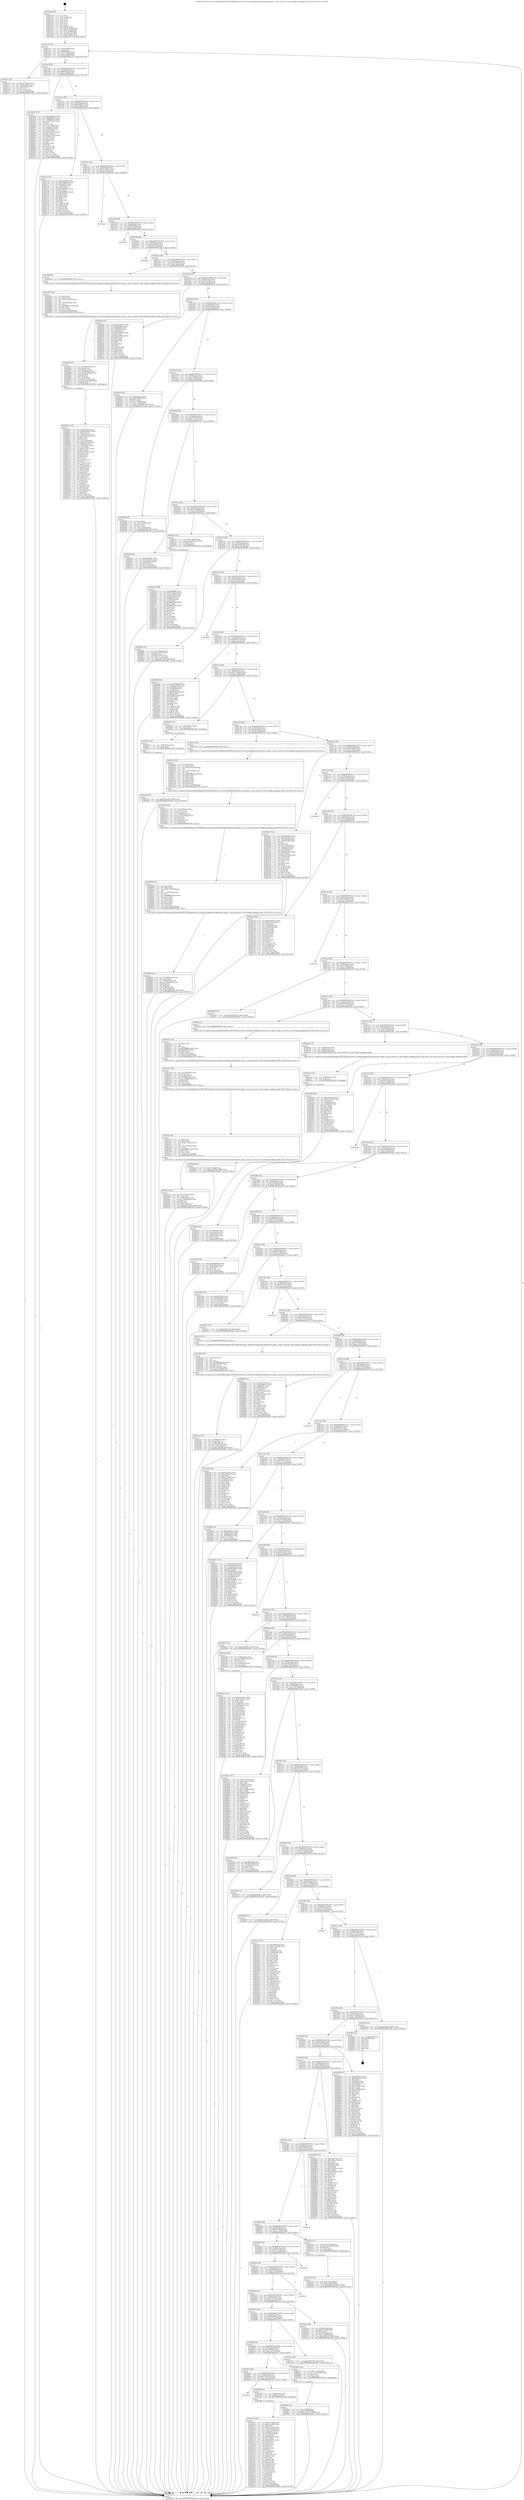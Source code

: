 digraph "0x401a40" {
  label = "0x401a40 (/mnt/c/Users/mathe/Desktop/tcc/POCII/binaries/extr_linuxdriversgpudrmradeonsumo_dpm.c_sumo_construct_sclk_voltage_mapping_table_Final-ollvm.out::main(0))"
  labelloc = "t"
  node[shape=record]

  Entry [label="",width=0.3,height=0.3,shape=circle,fillcolor=black,style=filled]
  "0x401a72" [label="{
     0x401a72 [32]\l
     | [instrs]\l
     &nbsp;&nbsp;0x401a72 \<+6\>: mov -0x8c(%rbp),%eax\l
     &nbsp;&nbsp;0x401a78 \<+2\>: mov %eax,%ecx\l
     &nbsp;&nbsp;0x401a7a \<+6\>: sub $0x88b5ffa1,%ecx\l
     &nbsp;&nbsp;0x401a80 \<+6\>: mov %eax,-0x90(%rbp)\l
     &nbsp;&nbsp;0x401a86 \<+6\>: mov %ecx,-0x94(%rbp)\l
     &nbsp;&nbsp;0x401a8c \<+6\>: je 0000000000402c10 \<main+0x11d0\>\l
  }"]
  "0x402c10" [label="{
     0x402c10 [30]\l
     | [instrs]\l
     &nbsp;&nbsp;0x402c10 \<+5\>: mov $0xd77ddeb3,%eax\l
     &nbsp;&nbsp;0x402c15 \<+5\>: mov $0xdca648fc,%ecx\l
     &nbsp;&nbsp;0x402c1a \<+3\>: mov -0x29(%rbp),%dl\l
     &nbsp;&nbsp;0x402c1d \<+3\>: test $0x1,%dl\l
     &nbsp;&nbsp;0x402c20 \<+3\>: cmovne %ecx,%eax\l
     &nbsp;&nbsp;0x402c23 \<+6\>: mov %eax,-0x8c(%rbp)\l
     &nbsp;&nbsp;0x402c29 \<+5\>: jmp 00000000004030f2 \<main+0x16b2\>\l
  }"]
  "0x401a92" [label="{
     0x401a92 [28]\l
     | [instrs]\l
     &nbsp;&nbsp;0x401a92 \<+5\>: jmp 0000000000401a97 \<main+0x57\>\l
     &nbsp;&nbsp;0x401a97 \<+6\>: mov -0x90(%rbp),%eax\l
     &nbsp;&nbsp;0x401a9d \<+5\>: sub $0x8b8e525d,%eax\l
     &nbsp;&nbsp;0x401aa2 \<+6\>: mov %eax,-0x98(%rbp)\l
     &nbsp;&nbsp;0x401aa8 \<+6\>: je 0000000000402b9b \<main+0x115b\>\l
  }"]
  Exit [label="",width=0.3,height=0.3,shape=circle,fillcolor=black,style=filled,peripheries=2]
  "0x402b9b" [label="{
     0x402b9b [117]\l
     | [instrs]\l
     &nbsp;&nbsp;0x402b9b \<+5\>: mov $0xdc9e8333,%eax\l
     &nbsp;&nbsp;0x402ba0 \<+5\>: mov $0x88b5ffa1,%ecx\l
     &nbsp;&nbsp;0x402ba5 \<+6\>: mov -0x88(%rbp),%edx\l
     &nbsp;&nbsp;0x402bab \<+3\>: cmp -0x60(%rbp),%edx\l
     &nbsp;&nbsp;0x402bae \<+4\>: setl %sil\l
     &nbsp;&nbsp;0x402bb2 \<+4\>: and $0x1,%sil\l
     &nbsp;&nbsp;0x402bb6 \<+4\>: mov %sil,-0x29(%rbp)\l
     &nbsp;&nbsp;0x402bba \<+7\>: mov 0x406074,%edx\l
     &nbsp;&nbsp;0x402bc1 \<+7\>: mov 0x406058,%edi\l
     &nbsp;&nbsp;0x402bc8 \<+3\>: mov %edx,%r8d\l
     &nbsp;&nbsp;0x402bcb \<+7\>: add $0xecf1510d,%r8d\l
     &nbsp;&nbsp;0x402bd2 \<+4\>: sub $0x1,%r8d\l
     &nbsp;&nbsp;0x402bd6 \<+7\>: sub $0xecf1510d,%r8d\l
     &nbsp;&nbsp;0x402bdd \<+4\>: imul %r8d,%edx\l
     &nbsp;&nbsp;0x402be1 \<+3\>: and $0x1,%edx\l
     &nbsp;&nbsp;0x402be4 \<+3\>: cmp $0x0,%edx\l
     &nbsp;&nbsp;0x402be7 \<+4\>: sete %sil\l
     &nbsp;&nbsp;0x402beb \<+3\>: cmp $0xa,%edi\l
     &nbsp;&nbsp;0x402bee \<+4\>: setl %r9b\l
     &nbsp;&nbsp;0x402bf2 \<+3\>: mov %sil,%r10b\l
     &nbsp;&nbsp;0x402bf5 \<+3\>: and %r9b,%r10b\l
     &nbsp;&nbsp;0x402bf8 \<+3\>: xor %r9b,%sil\l
     &nbsp;&nbsp;0x402bfb \<+3\>: or %sil,%r10b\l
     &nbsp;&nbsp;0x402bfe \<+4\>: test $0x1,%r10b\l
     &nbsp;&nbsp;0x402c02 \<+3\>: cmovne %ecx,%eax\l
     &nbsp;&nbsp;0x402c05 \<+6\>: mov %eax,-0x8c(%rbp)\l
     &nbsp;&nbsp;0x402c0b \<+5\>: jmp 00000000004030f2 \<main+0x16b2\>\l
  }"]
  "0x401aae" [label="{
     0x401aae [28]\l
     | [instrs]\l
     &nbsp;&nbsp;0x401aae \<+5\>: jmp 0000000000401ab3 \<main+0x73\>\l
     &nbsp;&nbsp;0x401ab3 \<+6\>: mov -0x90(%rbp),%eax\l
     &nbsp;&nbsp;0x401ab9 \<+5\>: sub $0x8e04bb57,%eax\l
     &nbsp;&nbsp;0x401abe \<+6\>: mov %eax,-0x9c(%rbp)\l
     &nbsp;&nbsp;0x401ac4 \<+6\>: je 000000000040212d \<main+0x6ed\>\l
  }"]
  "0x402d7f" [label="{
     0x402d7f [15]\l
     | [instrs]\l
     &nbsp;&nbsp;0x402d7f \<+10\>: movl $0xa81bc2fe,-0x8c(%rbp)\l
     &nbsp;&nbsp;0x402d89 \<+5\>: jmp 00000000004030f2 \<main+0x16b2\>\l
  }"]
  "0x40212d" [label="{
     0x40212d [91]\l
     | [instrs]\l
     &nbsp;&nbsp;0x40212d \<+5\>: mov $0xb5266a5,%eax\l
     &nbsp;&nbsp;0x402132 \<+5\>: mov $0x77bb636a,%ecx\l
     &nbsp;&nbsp;0x402137 \<+7\>: mov 0x406074,%edx\l
     &nbsp;&nbsp;0x40213e \<+7\>: mov 0x406058,%esi\l
     &nbsp;&nbsp;0x402145 \<+2\>: mov %edx,%edi\l
     &nbsp;&nbsp;0x402147 \<+6\>: add $0x3989b230,%edi\l
     &nbsp;&nbsp;0x40214d \<+3\>: sub $0x1,%edi\l
     &nbsp;&nbsp;0x402150 \<+6\>: sub $0x3989b230,%edi\l
     &nbsp;&nbsp;0x402156 \<+3\>: imul %edi,%edx\l
     &nbsp;&nbsp;0x402159 \<+3\>: and $0x1,%edx\l
     &nbsp;&nbsp;0x40215c \<+3\>: cmp $0x0,%edx\l
     &nbsp;&nbsp;0x40215f \<+4\>: sete %r8b\l
     &nbsp;&nbsp;0x402163 \<+3\>: cmp $0xa,%esi\l
     &nbsp;&nbsp;0x402166 \<+4\>: setl %r9b\l
     &nbsp;&nbsp;0x40216a \<+3\>: mov %r8b,%r10b\l
     &nbsp;&nbsp;0x40216d \<+3\>: and %r9b,%r10b\l
     &nbsp;&nbsp;0x402170 \<+3\>: xor %r9b,%r8b\l
     &nbsp;&nbsp;0x402173 \<+3\>: or %r8b,%r10b\l
     &nbsp;&nbsp;0x402176 \<+4\>: test $0x1,%r10b\l
     &nbsp;&nbsp;0x40217a \<+3\>: cmovne %ecx,%eax\l
     &nbsp;&nbsp;0x40217d \<+6\>: mov %eax,-0x8c(%rbp)\l
     &nbsp;&nbsp;0x402183 \<+5\>: jmp 00000000004030f2 \<main+0x16b2\>\l
  }"]
  "0x401aca" [label="{
     0x401aca [28]\l
     | [instrs]\l
     &nbsp;&nbsp;0x401aca \<+5\>: jmp 0000000000401acf \<main+0x8f\>\l
     &nbsp;&nbsp;0x401acf \<+6\>: mov -0x90(%rbp),%eax\l
     &nbsp;&nbsp;0x401ad5 \<+5\>: sub $0x91a0d7a1,%eax\l
     &nbsp;&nbsp;0x401ada \<+6\>: mov %eax,-0xa0(%rbp)\l
     &nbsp;&nbsp;0x401ae0 \<+6\>: je 00000000004030a0 \<main+0x1660\>\l
  }"]
  "0x402d73" [label="{
     0x402d73 [12]\l
     | [instrs]\l
     &nbsp;&nbsp;0x402d73 \<+4\>: mov -0x80(%rbp),%rax\l
     &nbsp;&nbsp;0x402d77 \<+3\>: mov %rax,%rdi\l
     &nbsp;&nbsp;0x402d7a \<+5\>: call 0000000000401030 \<free@plt\>\l
     | [calls]\l
     &nbsp;&nbsp;0x401030 \{1\} (unknown)\l
  }"]
  "0x4030a0" [label="{
     0x4030a0\l
  }", style=dashed]
  "0x401ae6" [label="{
     0x401ae6 [28]\l
     | [instrs]\l
     &nbsp;&nbsp;0x401ae6 \<+5\>: jmp 0000000000401aeb \<main+0xab\>\l
     &nbsp;&nbsp;0x401aeb \<+6\>: mov -0x90(%rbp),%eax\l
     &nbsp;&nbsp;0x401af1 \<+5\>: sub $0x9306f204,%eax\l
     &nbsp;&nbsp;0x401af6 \<+6\>: mov %eax,-0xa4(%rbp)\l
     &nbsp;&nbsp;0x401afc \<+6\>: je 0000000000402f95 \<main+0x1555\>\l
  }"]
  "0x402ca2" [label="{
     0x402ca2 [142]\l
     | [instrs]\l
     &nbsp;&nbsp;0x402ca2 \<+5\>: mov $0x91a0d7a1,%edx\l
     &nbsp;&nbsp;0x402ca7 \<+5\>: mov $0x230e4741,%esi\l
     &nbsp;&nbsp;0x402cac \<+3\>: mov $0x1,%r8b\l
     &nbsp;&nbsp;0x402caf \<+3\>: xor %r9d,%r9d\l
     &nbsp;&nbsp;0x402cb2 \<+8\>: mov 0x406074,%r10d\l
     &nbsp;&nbsp;0x402cba \<+8\>: mov 0x406058,%r11d\l
     &nbsp;&nbsp;0x402cc2 \<+4\>: sub $0x1,%r9d\l
     &nbsp;&nbsp;0x402cc6 \<+3\>: mov %r10d,%ebx\l
     &nbsp;&nbsp;0x402cc9 \<+3\>: add %r9d,%ebx\l
     &nbsp;&nbsp;0x402ccc \<+4\>: imul %ebx,%r10d\l
     &nbsp;&nbsp;0x402cd0 \<+4\>: and $0x1,%r10d\l
     &nbsp;&nbsp;0x402cd4 \<+4\>: cmp $0x0,%r10d\l
     &nbsp;&nbsp;0x402cd8 \<+4\>: sete %r14b\l
     &nbsp;&nbsp;0x402cdc \<+4\>: cmp $0xa,%r11d\l
     &nbsp;&nbsp;0x402ce0 \<+4\>: setl %r15b\l
     &nbsp;&nbsp;0x402ce4 \<+3\>: mov %r14b,%r12b\l
     &nbsp;&nbsp;0x402ce7 \<+4\>: xor $0xff,%r12b\l
     &nbsp;&nbsp;0x402ceb \<+3\>: mov %r15b,%r13b\l
     &nbsp;&nbsp;0x402cee \<+4\>: xor $0xff,%r13b\l
     &nbsp;&nbsp;0x402cf2 \<+4\>: xor $0x0,%r8b\l
     &nbsp;&nbsp;0x402cf6 \<+3\>: mov %r12b,%al\l
     &nbsp;&nbsp;0x402cf9 \<+2\>: and $0x0,%al\l
     &nbsp;&nbsp;0x402cfb \<+3\>: and %r8b,%r14b\l
     &nbsp;&nbsp;0x402cfe \<+3\>: mov %r13b,%cl\l
     &nbsp;&nbsp;0x402d01 \<+3\>: and $0x0,%cl\l
     &nbsp;&nbsp;0x402d04 \<+3\>: and %r8b,%r15b\l
     &nbsp;&nbsp;0x402d07 \<+3\>: or %r14b,%al\l
     &nbsp;&nbsp;0x402d0a \<+3\>: or %r15b,%cl\l
     &nbsp;&nbsp;0x402d0d \<+2\>: xor %cl,%al\l
     &nbsp;&nbsp;0x402d0f \<+3\>: or %r13b,%r12b\l
     &nbsp;&nbsp;0x402d12 \<+4\>: xor $0xff,%r12b\l
     &nbsp;&nbsp;0x402d16 \<+4\>: or $0x0,%r8b\l
     &nbsp;&nbsp;0x402d1a \<+3\>: and %r8b,%r12b\l
     &nbsp;&nbsp;0x402d1d \<+3\>: or %r12b,%al\l
     &nbsp;&nbsp;0x402d20 \<+2\>: test $0x1,%al\l
     &nbsp;&nbsp;0x402d22 \<+3\>: cmovne %esi,%edx\l
     &nbsp;&nbsp;0x402d25 \<+6\>: mov %edx,-0x8c(%rbp)\l
     &nbsp;&nbsp;0x402d2b \<+5\>: jmp 00000000004030f2 \<main+0x16b2\>\l
  }"]
  "0x402f95" [label="{
     0x402f95\l
  }", style=dashed]
  "0x401b02" [label="{
     0x401b02 [28]\l
     | [instrs]\l
     &nbsp;&nbsp;0x401b02 \<+5\>: jmp 0000000000401b07 \<main+0xc7\>\l
     &nbsp;&nbsp;0x401b07 \<+6\>: mov -0x90(%rbp),%eax\l
     &nbsp;&nbsp;0x401b0d \<+5\>: sub $0xa20e987c,%eax\l
     &nbsp;&nbsp;0x401b12 \<+6\>: mov %eax,-0xa8(%rbp)\l
     &nbsp;&nbsp;0x401b18 \<+6\>: je 0000000000402e8b \<main+0x144b\>\l
  }"]
  "0x402aef" [label="{
     0x402aef [25]\l
     | [instrs]\l
     &nbsp;&nbsp;0x402aef \<+10\>: movl $0x0,-0x88(%rbp)\l
     &nbsp;&nbsp;0x402af9 \<+10\>: movl $0x3ca07766,-0x8c(%rbp)\l
     &nbsp;&nbsp;0x402b03 \<+5\>: jmp 00000000004030f2 \<main+0x16b2\>\l
  }"]
  "0x402e8b" [label="{
     0x402e8b\l
  }", style=dashed]
  "0x401b1e" [label="{
     0x401b1e [28]\l
     | [instrs]\l
     &nbsp;&nbsp;0x401b1e \<+5\>: jmp 0000000000401b23 \<main+0xe3\>\l
     &nbsp;&nbsp;0x401b23 \<+6\>: mov -0x90(%rbp),%eax\l
     &nbsp;&nbsp;0x401b29 \<+5\>: sub $0xa31d8103,%eax\l
     &nbsp;&nbsp;0x401b2e \<+6\>: mov %eax,-0xac(%rbp)\l
     &nbsp;&nbsp;0x401b34 \<+6\>: je 000000000040266f \<main+0xc2f\>\l
  }"]
  "0x402ae3" [label="{
     0x402ae3 [12]\l
     | [instrs]\l
     &nbsp;&nbsp;0x402ae3 \<+4\>: mov -0x58(%rbp),%rdx\l
     &nbsp;&nbsp;0x402ae7 \<+3\>: mov %rdx,%rdi\l
     &nbsp;&nbsp;0x402aea \<+5\>: call 0000000000401030 \<free@plt\>\l
     | [calls]\l
     &nbsp;&nbsp;0x401030 \{1\} (unknown)\l
  }"]
  "0x40266f" [label="{
     0x40266f [5]\l
     | [instrs]\l
     &nbsp;&nbsp;0x40266f \<+5\>: call 0000000000401160 \<next_i\>\l
     | [calls]\l
     &nbsp;&nbsp;0x401160 \{1\} (/mnt/c/Users/mathe/Desktop/tcc/POCII/binaries/extr_linuxdriversgpudrmradeonsumo_dpm.c_sumo_construct_sclk_voltage_mapping_table_Final-ollvm.out::next_i)\l
  }"]
  "0x401b3a" [label="{
     0x401b3a [28]\l
     | [instrs]\l
     &nbsp;&nbsp;0x401b3a \<+5\>: jmp 0000000000401b3f \<main+0xff\>\l
     &nbsp;&nbsp;0x401b3f \<+6\>: mov -0x90(%rbp),%eax\l
     &nbsp;&nbsp;0x401b45 \<+5\>: sub $0xa81bc2fe,%eax\l
     &nbsp;&nbsp;0x401b4a \<+6\>: mov %eax,-0xb0(%rbp)\l
     &nbsp;&nbsp;0x401b50 \<+6\>: je 0000000000402e9a \<main+0x145a\>\l
  }"]
  "0x402a7d" [label="{
     0x402a7d [45]\l
     | [instrs]\l
     &nbsp;&nbsp;0x402a7d \<+6\>: mov -0x1a4(%rbp),%ecx\l
     &nbsp;&nbsp;0x402a83 \<+3\>: imul %eax,%ecx\l
     &nbsp;&nbsp;0x402a86 \<+4\>: mov -0x80(%rbp),%rsi\l
     &nbsp;&nbsp;0x402a8a \<+7\>: movslq -0x84(%rbp),%rdi\l
     &nbsp;&nbsp;0x402a91 \<+4\>: shl $0x4,%rdi\l
     &nbsp;&nbsp;0x402a95 \<+3\>: add %rdi,%rsi\l
     &nbsp;&nbsp;0x402a98 \<+3\>: mov %ecx,0x8(%rsi)\l
     &nbsp;&nbsp;0x402a9b \<+10\>: movl $0x61d12d3c,-0x8c(%rbp)\l
     &nbsp;&nbsp;0x402aa5 \<+5\>: jmp 00000000004030f2 \<main+0x16b2\>\l
  }"]
  "0x402e9a" [label="{
     0x402e9a [91]\l
     | [instrs]\l
     &nbsp;&nbsp;0x402e9a \<+5\>: mov $0xe125df15,%eax\l
     &nbsp;&nbsp;0x402e9f \<+5\>: mov $0xb678aa7,%ecx\l
     &nbsp;&nbsp;0x402ea4 \<+7\>: mov 0x406074,%edx\l
     &nbsp;&nbsp;0x402eab \<+7\>: mov 0x406058,%esi\l
     &nbsp;&nbsp;0x402eb2 \<+2\>: mov %edx,%edi\l
     &nbsp;&nbsp;0x402eb4 \<+6\>: sub $0xd27894de,%edi\l
     &nbsp;&nbsp;0x402eba \<+3\>: sub $0x1,%edi\l
     &nbsp;&nbsp;0x402ebd \<+6\>: add $0xd27894de,%edi\l
     &nbsp;&nbsp;0x402ec3 \<+3\>: imul %edi,%edx\l
     &nbsp;&nbsp;0x402ec6 \<+3\>: and $0x1,%edx\l
     &nbsp;&nbsp;0x402ec9 \<+3\>: cmp $0x0,%edx\l
     &nbsp;&nbsp;0x402ecc \<+4\>: sete %r8b\l
     &nbsp;&nbsp;0x402ed0 \<+3\>: cmp $0xa,%esi\l
     &nbsp;&nbsp;0x402ed3 \<+4\>: setl %r9b\l
     &nbsp;&nbsp;0x402ed7 \<+3\>: mov %r8b,%r10b\l
     &nbsp;&nbsp;0x402eda \<+3\>: and %r9b,%r10b\l
     &nbsp;&nbsp;0x402edd \<+3\>: xor %r9b,%r8b\l
     &nbsp;&nbsp;0x402ee0 \<+3\>: or %r8b,%r10b\l
     &nbsp;&nbsp;0x402ee3 \<+4\>: test $0x1,%r10b\l
     &nbsp;&nbsp;0x402ee7 \<+3\>: cmovne %ecx,%eax\l
     &nbsp;&nbsp;0x402eea \<+6\>: mov %eax,-0x8c(%rbp)\l
     &nbsp;&nbsp;0x402ef0 \<+5\>: jmp 00000000004030f2 \<main+0x16b2\>\l
  }"]
  "0x401b56" [label="{
     0x401b56 [28]\l
     | [instrs]\l
     &nbsp;&nbsp;0x401b56 \<+5\>: jmp 0000000000401b5b \<main+0x11b\>\l
     &nbsp;&nbsp;0x401b5b \<+6\>: mov -0x90(%rbp),%eax\l
     &nbsp;&nbsp;0x401b61 \<+5\>: sub $0xad0083b3,%eax\l
     &nbsp;&nbsp;0x401b66 \<+6\>: mov %eax,-0xb4(%rbp)\l
     &nbsp;&nbsp;0x401b6c \<+6\>: je 0000000000402d3f \<main+0x12ff\>\l
  }"]
  "0x402a4f" [label="{
     0x402a4f [46]\l
     | [instrs]\l
     &nbsp;&nbsp;0x402a4f \<+2\>: xor %ecx,%ecx\l
     &nbsp;&nbsp;0x402a51 \<+5\>: mov $0x2,%edx\l
     &nbsp;&nbsp;0x402a56 \<+6\>: mov %edx,-0x1a0(%rbp)\l
     &nbsp;&nbsp;0x402a5c \<+1\>: cltd\l
     &nbsp;&nbsp;0x402a5d \<+7\>: mov -0x1a0(%rbp),%r9d\l
     &nbsp;&nbsp;0x402a64 \<+3\>: idiv %r9d\l
     &nbsp;&nbsp;0x402a67 \<+6\>: imul $0xfffffffe,%edx,%edx\l
     &nbsp;&nbsp;0x402a6d \<+3\>: sub $0x1,%ecx\l
     &nbsp;&nbsp;0x402a70 \<+2\>: sub %ecx,%edx\l
     &nbsp;&nbsp;0x402a72 \<+6\>: mov %edx,-0x1a4(%rbp)\l
     &nbsp;&nbsp;0x402a78 \<+5\>: call 0000000000401160 \<next_i\>\l
     | [calls]\l
     &nbsp;&nbsp;0x401160 \{1\} (/mnt/c/Users/mathe/Desktop/tcc/POCII/binaries/extr_linuxdriversgpudrmradeonsumo_dpm.c_sumo_construct_sclk_voltage_mapping_table_Final-ollvm.out::next_i)\l
  }"]
  "0x402d3f" [label="{
     0x402d3f [40]\l
     | [instrs]\l
     &nbsp;&nbsp;0x402d3f \<+6\>: mov -0x88(%rbp),%eax\l
     &nbsp;&nbsp;0x402d45 \<+5\>: add $0xe710ffa5,%eax\l
     &nbsp;&nbsp;0x402d4a \<+3\>: add $0x1,%eax\l
     &nbsp;&nbsp;0x402d4d \<+5\>: sub $0xe710ffa5,%eax\l
     &nbsp;&nbsp;0x402d52 \<+6\>: mov %eax,-0x88(%rbp)\l
     &nbsp;&nbsp;0x402d58 \<+10\>: movl $0x3ca07766,-0x8c(%rbp)\l
     &nbsp;&nbsp;0x402d62 \<+5\>: jmp 00000000004030f2 \<main+0x16b2\>\l
  }"]
  "0x401b72" [label="{
     0x401b72 [28]\l
     | [instrs]\l
     &nbsp;&nbsp;0x401b72 \<+5\>: jmp 0000000000401b77 \<main+0x137\>\l
     &nbsp;&nbsp;0x401b77 \<+6\>: mov -0x90(%rbp),%eax\l
     &nbsp;&nbsp;0x401b7d \<+5\>: sub $0xb12b9543,%eax\l
     &nbsp;&nbsp;0x401b82 \<+6\>: mov %eax,-0xb8(%rbp)\l
     &nbsp;&nbsp;0x401b88 \<+6\>: je 000000000040298b \<main+0xf4b\>\l
  }"]
  "0x402a29" [label="{
     0x402a29 [38]\l
     | [instrs]\l
     &nbsp;&nbsp;0x402a29 \<+6\>: mov -0x19c(%rbp),%ecx\l
     &nbsp;&nbsp;0x402a2f \<+3\>: imul %eax,%ecx\l
     &nbsp;&nbsp;0x402a32 \<+3\>: movslq %ecx,%rsi\l
     &nbsp;&nbsp;0x402a35 \<+4\>: mov -0x80(%rbp),%rdi\l
     &nbsp;&nbsp;0x402a39 \<+7\>: movslq -0x84(%rbp),%r8\l
     &nbsp;&nbsp;0x402a40 \<+4\>: shl $0x4,%r8\l
     &nbsp;&nbsp;0x402a44 \<+3\>: add %r8,%rdi\l
     &nbsp;&nbsp;0x402a47 \<+3\>: mov %rsi,(%rdi)\l
     &nbsp;&nbsp;0x402a4a \<+5\>: call 0000000000401160 \<next_i\>\l
     | [calls]\l
     &nbsp;&nbsp;0x401160 \{1\} (/mnt/c/Users/mathe/Desktop/tcc/POCII/binaries/extr_linuxdriversgpudrmradeonsumo_dpm.c_sumo_construct_sclk_voltage_mapping_table_Final-ollvm.out::next_i)\l
  }"]
  "0x40298b" [label="{
     0x40298b [28]\l
     | [instrs]\l
     &nbsp;&nbsp;0x40298b \<+2\>: xor %eax,%eax\l
     &nbsp;&nbsp;0x40298d \<+3\>: mov -0x6c(%rbp),%ecx\l
     &nbsp;&nbsp;0x402990 \<+3\>: sub $0x1,%eax\l
     &nbsp;&nbsp;0x402993 \<+2\>: sub %eax,%ecx\l
     &nbsp;&nbsp;0x402995 \<+3\>: mov %ecx,-0x6c(%rbp)\l
     &nbsp;&nbsp;0x402998 \<+10\>: movl $0xef2a0586,-0x8c(%rbp)\l
     &nbsp;&nbsp;0x4029a2 \<+5\>: jmp 00000000004030f2 \<main+0x16b2\>\l
  }"]
  "0x401b8e" [label="{
     0x401b8e [28]\l
     | [instrs]\l
     &nbsp;&nbsp;0x401b8e \<+5\>: jmp 0000000000401b93 \<main+0x153\>\l
     &nbsp;&nbsp;0x401b93 \<+6\>: mov -0x90(%rbp),%eax\l
     &nbsp;&nbsp;0x401b99 \<+5\>: sub $0xb78c7a59,%eax\l
     &nbsp;&nbsp;0x401b9e \<+6\>: mov %eax,-0xbc(%rbp)\l
     &nbsp;&nbsp;0x401ba4 \<+6\>: je 00000000004020f4 \<main+0x6b4\>\l
  }"]
  "0x402a01" [label="{
     0x402a01 [40]\l
     | [instrs]\l
     &nbsp;&nbsp;0x402a01 \<+5\>: mov $0x2,%ecx\l
     &nbsp;&nbsp;0x402a06 \<+1\>: cltd\l
     &nbsp;&nbsp;0x402a07 \<+2\>: idiv %ecx\l
     &nbsp;&nbsp;0x402a09 \<+6\>: imul $0xfffffffe,%edx,%ecx\l
     &nbsp;&nbsp;0x402a0f \<+6\>: add $0xfe383f3,%ecx\l
     &nbsp;&nbsp;0x402a15 \<+3\>: add $0x1,%ecx\l
     &nbsp;&nbsp;0x402a18 \<+6\>: sub $0xfe383f3,%ecx\l
     &nbsp;&nbsp;0x402a1e \<+6\>: mov %ecx,-0x19c(%rbp)\l
     &nbsp;&nbsp;0x402a24 \<+5\>: call 0000000000401160 \<next_i\>\l
     | [calls]\l
     &nbsp;&nbsp;0x401160 \{1\} (/mnt/c/Users/mathe/Desktop/tcc/POCII/binaries/extr_linuxdriversgpudrmradeonsumo_dpm.c_sumo_construct_sclk_voltage_mapping_table_Final-ollvm.out::next_i)\l
  }"]
  "0x4020f4" [label="{
     0x4020f4 [30]\l
     | [instrs]\l
     &nbsp;&nbsp;0x4020f4 \<+5\>: mov $0x8e04bb57,%eax\l
     &nbsp;&nbsp;0x4020f9 \<+5\>: mov $0x7a632d2b,%ecx\l
     &nbsp;&nbsp;0x4020fe \<+3\>: mov -0x34(%rbp),%edx\l
     &nbsp;&nbsp;0x402101 \<+3\>: cmp $0x2,%edx\l
     &nbsp;&nbsp;0x402104 \<+3\>: cmovne %ecx,%eax\l
     &nbsp;&nbsp;0x402107 \<+6\>: mov %eax,-0x8c(%rbp)\l
     &nbsp;&nbsp;0x40210d \<+5\>: jmp 00000000004030f2 \<main+0x16b2\>\l
  }"]
  "0x401baa" [label="{
     0x401baa [28]\l
     | [instrs]\l
     &nbsp;&nbsp;0x401baa \<+5\>: jmp 0000000000401baf \<main+0x16f\>\l
     &nbsp;&nbsp;0x401baf \<+6\>: mov -0x90(%rbp),%eax\l
     &nbsp;&nbsp;0x401bb5 \<+5\>: sub $0xbc8e3b2d,%eax\l
     &nbsp;&nbsp;0x401bba \<+6\>: mov %eax,-0xc0(%rbp)\l
     &nbsp;&nbsp;0x401bc0 \<+6\>: je 000000000040252c \<main+0xaec\>\l
  }"]
  "0x4030f2" [label="{
     0x4030f2 [5]\l
     | [instrs]\l
     &nbsp;&nbsp;0x4030f2 \<+5\>: jmp 0000000000401a72 \<main+0x32\>\l
  }"]
  "0x401a40" [label="{
     0x401a40 [50]\l
     | [instrs]\l
     &nbsp;&nbsp;0x401a40 \<+1\>: push %rbp\l
     &nbsp;&nbsp;0x401a41 \<+3\>: mov %rsp,%rbp\l
     &nbsp;&nbsp;0x401a44 \<+2\>: push %r15\l
     &nbsp;&nbsp;0x401a46 \<+2\>: push %r14\l
     &nbsp;&nbsp;0x401a48 \<+2\>: push %r13\l
     &nbsp;&nbsp;0x401a4a \<+2\>: push %r12\l
     &nbsp;&nbsp;0x401a4c \<+1\>: push %rbx\l
     &nbsp;&nbsp;0x401a4d \<+7\>: sub $0x188,%rsp\l
     &nbsp;&nbsp;0x401a54 \<+7\>: movl $0x0,-0x38(%rbp)\l
     &nbsp;&nbsp;0x401a5b \<+3\>: mov %edi,-0x3c(%rbp)\l
     &nbsp;&nbsp;0x401a5e \<+4\>: mov %rsi,-0x48(%rbp)\l
     &nbsp;&nbsp;0x401a62 \<+3\>: mov -0x3c(%rbp),%edi\l
     &nbsp;&nbsp;0x401a65 \<+3\>: mov %edi,-0x34(%rbp)\l
     &nbsp;&nbsp;0x401a68 \<+10\>: movl $0xb78c7a59,-0x8c(%rbp)\l
  }"]
  "0x4029be" [label="{
     0x4029be [29]\l
     | [instrs]\l
     &nbsp;&nbsp;0x4029be \<+4\>: mov %rax,-0x80(%rbp)\l
     &nbsp;&nbsp;0x4029c2 \<+10\>: movl $0x0,-0x84(%rbp)\l
     &nbsp;&nbsp;0x4029cc \<+10\>: movl $0xe16bc72,-0x8c(%rbp)\l
     &nbsp;&nbsp;0x4029d6 \<+5\>: jmp 00000000004030f2 \<main+0x16b2\>\l
  }"]
  "0x40252c" [label="{
     0x40252c [23]\l
     | [instrs]\l
     &nbsp;&nbsp;0x40252c \<+7\>: movl $0x1,-0x60(%rbp)\l
     &nbsp;&nbsp;0x402533 \<+4\>: movslq -0x60(%rbp),%rax\l
     &nbsp;&nbsp;0x402537 \<+4\>: shl $0x4,%rax\l
     &nbsp;&nbsp;0x40253b \<+3\>: mov %rax,%rdi\l
     &nbsp;&nbsp;0x40253e \<+5\>: call 0000000000401050 \<malloc@plt\>\l
     | [calls]\l
     &nbsp;&nbsp;0x401050 \{1\} (unknown)\l
  }"]
  "0x401bc6" [label="{
     0x401bc6 [28]\l
     | [instrs]\l
     &nbsp;&nbsp;0x401bc6 \<+5\>: jmp 0000000000401bcb \<main+0x18b\>\l
     &nbsp;&nbsp;0x401bcb \<+6\>: mov -0x90(%rbp),%eax\l
     &nbsp;&nbsp;0x401bd1 \<+5\>: sub $0xc2b6d398,%eax\l
     &nbsp;&nbsp;0x401bd6 \<+6\>: mov %eax,-0xc4(%rbp)\l
     &nbsp;&nbsp;0x401bdc \<+6\>: je 000000000040286c \<main+0xe2c\>\l
  }"]
  "0x40283d" [label="{
     0x40283d [47]\l
     | [instrs]\l
     &nbsp;&nbsp;0x40283d \<+6\>: mov -0x198(%rbp),%ecx\l
     &nbsp;&nbsp;0x402843 \<+3\>: imul %eax,%ecx\l
     &nbsp;&nbsp;0x402846 \<+4\>: mov -0x68(%rbp),%r8\l
     &nbsp;&nbsp;0x40284a \<+4\>: movslq -0x6c(%rbp),%r9\l
     &nbsp;&nbsp;0x40284e \<+4\>: shl $0x4,%r9\l
     &nbsp;&nbsp;0x402852 \<+3\>: add %r9,%r8\l
     &nbsp;&nbsp;0x402855 \<+4\>: mov 0x8(%r8),%r8\l
     &nbsp;&nbsp;0x402859 \<+4\>: mov %ecx,0x8(%r8)\l
     &nbsp;&nbsp;0x40285d \<+10\>: movl $0xc2b6d398,-0x8c(%rbp)\l
     &nbsp;&nbsp;0x402867 \<+5\>: jmp 00000000004030f2 \<main+0x16b2\>\l
  }"]
  "0x40286c" [label="{
     0x40286c [34]\l
     | [instrs]\l
     &nbsp;&nbsp;0x40286c \<+3\>: mov -0x74(%rbp),%eax\l
     &nbsp;&nbsp;0x40286f \<+5\>: add $0xba1f73cf,%eax\l
     &nbsp;&nbsp;0x402874 \<+3\>: add $0x1,%eax\l
     &nbsp;&nbsp;0x402877 \<+5\>: sub $0xba1f73cf,%eax\l
     &nbsp;&nbsp;0x40287c \<+3\>: mov %eax,-0x74(%rbp)\l
     &nbsp;&nbsp;0x40287f \<+10\>: movl $0xf1997798,-0x8c(%rbp)\l
     &nbsp;&nbsp;0x402889 \<+5\>: jmp 00000000004030f2 \<main+0x16b2\>\l
  }"]
  "0x401be2" [label="{
     0x401be2 [28]\l
     | [instrs]\l
     &nbsp;&nbsp;0x401be2 \<+5\>: jmp 0000000000401be7 \<main+0x1a7\>\l
     &nbsp;&nbsp;0x401be7 \<+6\>: mov -0x90(%rbp),%eax\l
     &nbsp;&nbsp;0x401bed \<+5\>: sub $0xcd2d7785,%eax\l
     &nbsp;&nbsp;0x401bf2 \<+6\>: mov %eax,-0xc8(%rbp)\l
     &nbsp;&nbsp;0x401bf8 \<+6\>: je 0000000000403082 \<main+0x1642\>\l
  }"]
  "0x402809" [label="{
     0x402809 [52]\l
     | [instrs]\l
     &nbsp;&nbsp;0x402809 \<+2\>: xor %ecx,%ecx\l
     &nbsp;&nbsp;0x40280b \<+5\>: mov $0x2,%edx\l
     &nbsp;&nbsp;0x402810 \<+6\>: mov %edx,-0x194(%rbp)\l
     &nbsp;&nbsp;0x402816 \<+1\>: cltd\l
     &nbsp;&nbsp;0x402817 \<+6\>: mov -0x194(%rbp),%esi\l
     &nbsp;&nbsp;0x40281d \<+2\>: idiv %esi\l
     &nbsp;&nbsp;0x40281f \<+6\>: imul $0xfffffffe,%edx,%edx\l
     &nbsp;&nbsp;0x402825 \<+2\>: mov %ecx,%edi\l
     &nbsp;&nbsp;0x402827 \<+2\>: sub %edx,%edi\l
     &nbsp;&nbsp;0x402829 \<+2\>: mov %ecx,%edx\l
     &nbsp;&nbsp;0x40282b \<+3\>: sub $0x1,%edx\l
     &nbsp;&nbsp;0x40282e \<+2\>: add %edx,%edi\l
     &nbsp;&nbsp;0x402830 \<+2\>: sub %edi,%ecx\l
     &nbsp;&nbsp;0x402832 \<+6\>: mov %ecx,-0x198(%rbp)\l
     &nbsp;&nbsp;0x402838 \<+5\>: call 0000000000401160 \<next_i\>\l
     | [calls]\l
     &nbsp;&nbsp;0x401160 \{1\} (/mnt/c/Users/mathe/Desktop/tcc/POCII/binaries/extr_linuxdriversgpudrmradeonsumo_dpm.c_sumo_construct_sclk_voltage_mapping_table_Final-ollvm.out::next_i)\l
  }"]
  "0x403082" [label="{
     0x403082\l
  }", style=dashed]
  "0x401bfe" [label="{
     0x401bfe [28]\l
     | [instrs]\l
     &nbsp;&nbsp;0x401bfe \<+5\>: jmp 0000000000401c03 \<main+0x1c3\>\l
     &nbsp;&nbsp;0x401c03 \<+6\>: mov -0x90(%rbp),%eax\l
     &nbsp;&nbsp;0x401c09 \<+5\>: sub $0xd59d7c39,%eax\l
     &nbsp;&nbsp;0x401c0e \<+6\>: mov %eax,-0xcc(%rbp)\l
     &nbsp;&nbsp;0x401c14 \<+6\>: je 0000000000402293 \<main+0x853\>\l
  }"]
  "0x4027e2" [label="{
     0x4027e2 [39]\l
     | [instrs]\l
     &nbsp;&nbsp;0x4027e2 \<+6\>: mov -0x190(%rbp),%ecx\l
     &nbsp;&nbsp;0x4027e8 \<+3\>: imul %eax,%ecx\l
     &nbsp;&nbsp;0x4027eb \<+3\>: movslq %ecx,%r8\l
     &nbsp;&nbsp;0x4027ee \<+4\>: mov -0x68(%rbp),%r9\l
     &nbsp;&nbsp;0x4027f2 \<+4\>: movslq -0x6c(%rbp),%r10\l
     &nbsp;&nbsp;0x4027f6 \<+4\>: shl $0x4,%r10\l
     &nbsp;&nbsp;0x4027fa \<+3\>: add %r10,%r9\l
     &nbsp;&nbsp;0x4027fd \<+4\>: mov 0x8(%r9),%r9\l
     &nbsp;&nbsp;0x402801 \<+3\>: mov %r8,(%r9)\l
     &nbsp;&nbsp;0x402804 \<+5\>: call 0000000000401160 \<next_i\>\l
     | [calls]\l
     &nbsp;&nbsp;0x401160 \{1\} (/mnt/c/Users/mathe/Desktop/tcc/POCII/binaries/extr_linuxdriversgpudrmradeonsumo_dpm.c_sumo_construct_sclk_voltage_mapping_table_Final-ollvm.out::next_i)\l
  }"]
  "0x402293" [label="{
     0x402293 [91]\l
     | [instrs]\l
     &nbsp;&nbsp;0x402293 \<+5\>: mov $0x9306f204,%eax\l
     &nbsp;&nbsp;0x402298 \<+5\>: mov $0xdba307d7,%ecx\l
     &nbsp;&nbsp;0x40229d \<+7\>: mov 0x406074,%edx\l
     &nbsp;&nbsp;0x4022a4 \<+7\>: mov 0x406058,%esi\l
     &nbsp;&nbsp;0x4022ab \<+2\>: mov %edx,%edi\l
     &nbsp;&nbsp;0x4022ad \<+6\>: sub $0x8026a2dd,%edi\l
     &nbsp;&nbsp;0x4022b3 \<+3\>: sub $0x1,%edi\l
     &nbsp;&nbsp;0x4022b6 \<+6\>: add $0x8026a2dd,%edi\l
     &nbsp;&nbsp;0x4022bc \<+3\>: imul %edi,%edx\l
     &nbsp;&nbsp;0x4022bf \<+3\>: and $0x1,%edx\l
     &nbsp;&nbsp;0x4022c2 \<+3\>: cmp $0x0,%edx\l
     &nbsp;&nbsp;0x4022c5 \<+4\>: sete %r8b\l
     &nbsp;&nbsp;0x4022c9 \<+3\>: cmp $0xa,%esi\l
     &nbsp;&nbsp;0x4022cc \<+4\>: setl %r9b\l
     &nbsp;&nbsp;0x4022d0 \<+3\>: mov %r8b,%r10b\l
     &nbsp;&nbsp;0x4022d3 \<+3\>: and %r9b,%r10b\l
     &nbsp;&nbsp;0x4022d6 \<+3\>: xor %r9b,%r8b\l
     &nbsp;&nbsp;0x4022d9 \<+3\>: or %r8b,%r10b\l
     &nbsp;&nbsp;0x4022dc \<+4\>: test $0x1,%r10b\l
     &nbsp;&nbsp;0x4022e0 \<+3\>: cmovne %ecx,%eax\l
     &nbsp;&nbsp;0x4022e3 \<+6\>: mov %eax,-0x8c(%rbp)\l
     &nbsp;&nbsp;0x4022e9 \<+5\>: jmp 00000000004030f2 \<main+0x16b2\>\l
  }"]
  "0x401c1a" [label="{
     0x401c1a [28]\l
     | [instrs]\l
     &nbsp;&nbsp;0x401c1a \<+5\>: jmp 0000000000401c1f \<main+0x1df\>\l
     &nbsp;&nbsp;0x401c1f \<+6\>: mov -0x90(%rbp),%eax\l
     &nbsp;&nbsp;0x401c25 \<+5\>: sub $0xd77ddeb3,%eax\l
     &nbsp;&nbsp;0x401c2a \<+6\>: mov %eax,-0xd0(%rbp)\l
     &nbsp;&nbsp;0x401c30 \<+6\>: je 0000000000402d67 \<main+0x1327\>\l
  }"]
  "0x4027ae" [label="{
     0x4027ae [52]\l
     | [instrs]\l
     &nbsp;&nbsp;0x4027ae \<+2\>: xor %ecx,%ecx\l
     &nbsp;&nbsp;0x4027b0 \<+5\>: mov $0x2,%edx\l
     &nbsp;&nbsp;0x4027b5 \<+6\>: mov %edx,-0x18c(%rbp)\l
     &nbsp;&nbsp;0x4027bb \<+1\>: cltd\l
     &nbsp;&nbsp;0x4027bc \<+6\>: mov -0x18c(%rbp),%esi\l
     &nbsp;&nbsp;0x4027c2 \<+2\>: idiv %esi\l
     &nbsp;&nbsp;0x4027c4 \<+6\>: imul $0xfffffffe,%edx,%edx\l
     &nbsp;&nbsp;0x4027ca \<+2\>: mov %ecx,%edi\l
     &nbsp;&nbsp;0x4027cc \<+2\>: sub %edx,%edi\l
     &nbsp;&nbsp;0x4027ce \<+2\>: mov %ecx,%edx\l
     &nbsp;&nbsp;0x4027d0 \<+3\>: sub $0x1,%edx\l
     &nbsp;&nbsp;0x4027d3 \<+2\>: add %edx,%edi\l
     &nbsp;&nbsp;0x4027d5 \<+2\>: sub %edi,%ecx\l
     &nbsp;&nbsp;0x4027d7 \<+6\>: mov %ecx,-0x190(%rbp)\l
     &nbsp;&nbsp;0x4027dd \<+5\>: call 0000000000401160 \<next_i\>\l
     | [calls]\l
     &nbsp;&nbsp;0x401160 \{1\} (/mnt/c/Users/mathe/Desktop/tcc/POCII/binaries/extr_linuxdriversgpudrmradeonsumo_dpm.c_sumo_construct_sclk_voltage_mapping_table_Final-ollvm.out::next_i)\l
  }"]
  "0x402d67" [label="{
     0x402d67 [12]\l
     | [instrs]\l
     &nbsp;&nbsp;0x402d67 \<+4\>: mov -0x68(%rbp),%rax\l
     &nbsp;&nbsp;0x402d6b \<+3\>: mov %rax,%rdi\l
     &nbsp;&nbsp;0x402d6e \<+5\>: call 0000000000401030 \<free@plt\>\l
     | [calls]\l
     &nbsp;&nbsp;0x401030 \{1\} (unknown)\l
  }"]
  "0x401c36" [label="{
     0x401c36 [28]\l
     | [instrs]\l
     &nbsp;&nbsp;0x401c36 \<+5\>: jmp 0000000000401c3b \<main+0x1fb\>\l
     &nbsp;&nbsp;0x401c3b \<+6\>: mov -0x90(%rbp),%eax\l
     &nbsp;&nbsp;0x401c41 \<+5\>: sub $0xd9044dcc,%eax\l
     &nbsp;&nbsp;0x401c46 \<+6\>: mov %eax,-0xd4(%rbp)\l
     &nbsp;&nbsp;0x401c4c \<+6\>: je 00000000004027a9 \<main+0xd69\>\l
  }"]
  "0x4026d2" [label="{
     0x4026d2 [170]\l
     | [instrs]\l
     &nbsp;&nbsp;0x4026d2 \<+5\>: mov $0x34707caf,%ecx\l
     &nbsp;&nbsp;0x4026d7 \<+5\>: mov $0x6bd3981a,%edx\l
     &nbsp;&nbsp;0x4026dc \<+3\>: mov $0x1,%r10b\l
     &nbsp;&nbsp;0x4026df \<+4\>: mov -0x68(%rbp),%rdi\l
     &nbsp;&nbsp;0x4026e3 \<+4\>: movslq -0x6c(%rbp),%r8\l
     &nbsp;&nbsp;0x4026e7 \<+4\>: shl $0x4,%r8\l
     &nbsp;&nbsp;0x4026eb \<+3\>: add %r8,%rdi\l
     &nbsp;&nbsp;0x4026ee \<+4\>: mov %rax,0x8(%rdi)\l
     &nbsp;&nbsp;0x4026f2 \<+7\>: movl $0x0,-0x74(%rbp)\l
     &nbsp;&nbsp;0x4026f9 \<+7\>: mov 0x406074,%esi\l
     &nbsp;&nbsp;0x402700 \<+8\>: mov 0x406058,%r11d\l
     &nbsp;&nbsp;0x402708 \<+2\>: mov %esi,%ebx\l
     &nbsp;&nbsp;0x40270a \<+6\>: sub $0xb79cfac1,%ebx\l
     &nbsp;&nbsp;0x402710 \<+3\>: sub $0x1,%ebx\l
     &nbsp;&nbsp;0x402713 \<+6\>: add $0xb79cfac1,%ebx\l
     &nbsp;&nbsp;0x402719 \<+3\>: imul %ebx,%esi\l
     &nbsp;&nbsp;0x40271c \<+3\>: and $0x1,%esi\l
     &nbsp;&nbsp;0x40271f \<+3\>: cmp $0x0,%esi\l
     &nbsp;&nbsp;0x402722 \<+4\>: sete %r14b\l
     &nbsp;&nbsp;0x402726 \<+4\>: cmp $0xa,%r11d\l
     &nbsp;&nbsp;0x40272a \<+4\>: setl %r15b\l
     &nbsp;&nbsp;0x40272e \<+3\>: mov %r14b,%r12b\l
     &nbsp;&nbsp;0x402731 \<+4\>: xor $0xff,%r12b\l
     &nbsp;&nbsp;0x402735 \<+3\>: mov %r15b,%r13b\l
     &nbsp;&nbsp;0x402738 \<+4\>: xor $0xff,%r13b\l
     &nbsp;&nbsp;0x40273c \<+4\>: xor $0x1,%r10b\l
     &nbsp;&nbsp;0x402740 \<+3\>: mov %r12b,%al\l
     &nbsp;&nbsp;0x402743 \<+2\>: and $0xff,%al\l
     &nbsp;&nbsp;0x402745 \<+3\>: and %r10b,%r14b\l
     &nbsp;&nbsp;0x402748 \<+3\>: mov %r13b,%sil\l
     &nbsp;&nbsp;0x40274b \<+4\>: and $0xff,%sil\l
     &nbsp;&nbsp;0x40274f \<+3\>: and %r10b,%r15b\l
     &nbsp;&nbsp;0x402752 \<+3\>: or %r14b,%al\l
     &nbsp;&nbsp;0x402755 \<+3\>: or %r15b,%sil\l
     &nbsp;&nbsp;0x402758 \<+3\>: xor %sil,%al\l
     &nbsp;&nbsp;0x40275b \<+3\>: or %r13b,%r12b\l
     &nbsp;&nbsp;0x40275e \<+4\>: xor $0xff,%r12b\l
     &nbsp;&nbsp;0x402762 \<+4\>: or $0x1,%r10b\l
     &nbsp;&nbsp;0x402766 \<+3\>: and %r10b,%r12b\l
     &nbsp;&nbsp;0x402769 \<+3\>: or %r12b,%al\l
     &nbsp;&nbsp;0x40276c \<+2\>: test $0x1,%al\l
     &nbsp;&nbsp;0x40276e \<+3\>: cmovne %edx,%ecx\l
     &nbsp;&nbsp;0x402771 \<+6\>: mov %ecx,-0x8c(%rbp)\l
     &nbsp;&nbsp;0x402777 \<+5\>: jmp 00000000004030f2 \<main+0x16b2\>\l
  }"]
  "0x4027a9" [label="{
     0x4027a9 [5]\l
     | [instrs]\l
     &nbsp;&nbsp;0x4027a9 \<+5\>: call 0000000000401160 \<next_i\>\l
     | [calls]\l
     &nbsp;&nbsp;0x401160 \{1\} (/mnt/c/Users/mathe/Desktop/tcc/POCII/binaries/extr_linuxdriversgpudrmradeonsumo_dpm.c_sumo_construct_sclk_voltage_mapping_table_Final-ollvm.out::next_i)\l
  }"]
  "0x401c52" [label="{
     0x401c52 [28]\l
     | [instrs]\l
     &nbsp;&nbsp;0x401c52 \<+5\>: jmp 0000000000401c57 \<main+0x217\>\l
     &nbsp;&nbsp;0x401c57 \<+6\>: mov -0x90(%rbp),%eax\l
     &nbsp;&nbsp;0x401c5d \<+5\>: sub $0xdba307d7,%eax\l
     &nbsp;&nbsp;0x401c62 \<+6\>: mov %eax,-0xd8(%rbp)\l
     &nbsp;&nbsp;0x401c68 \<+6\>: je 00000000004022ee \<main+0x8ae\>\l
  }"]
  "0x4026a0" [label="{
     0x4026a0 [50]\l
     | [instrs]\l
     &nbsp;&nbsp;0x4026a0 \<+6\>: mov -0x188(%rbp),%ecx\l
     &nbsp;&nbsp;0x4026a6 \<+3\>: imul %eax,%ecx\l
     &nbsp;&nbsp;0x4026a9 \<+3\>: movslq %ecx,%rdi\l
     &nbsp;&nbsp;0x4026ac \<+4\>: mov -0x68(%rbp),%r8\l
     &nbsp;&nbsp;0x4026b0 \<+4\>: movslq -0x6c(%rbp),%r9\l
     &nbsp;&nbsp;0x4026b4 \<+4\>: shl $0x4,%r9\l
     &nbsp;&nbsp;0x4026b8 \<+3\>: add %r9,%r8\l
     &nbsp;&nbsp;0x4026bb \<+3\>: mov %rdi,(%r8)\l
     &nbsp;&nbsp;0x4026be \<+7\>: movl $0x1,-0x70(%rbp)\l
     &nbsp;&nbsp;0x4026c5 \<+4\>: movslq -0x70(%rbp),%rdi\l
     &nbsp;&nbsp;0x4026c9 \<+4\>: shl $0x4,%rdi\l
     &nbsp;&nbsp;0x4026cd \<+5\>: call 0000000000401050 \<malloc@plt\>\l
     | [calls]\l
     &nbsp;&nbsp;0x401050 \{1\} (unknown)\l
  }"]
  "0x4022ee" [label="{
     0x4022ee [114]\l
     | [instrs]\l
     &nbsp;&nbsp;0x4022ee \<+5\>: mov $0x9306f204,%eax\l
     &nbsp;&nbsp;0x4022f3 \<+5\>: mov $0xef9f14bc,%ecx\l
     &nbsp;&nbsp;0x4022f8 \<+3\>: mov -0x5c(%rbp),%edx\l
     &nbsp;&nbsp;0x4022fb \<+3\>: cmp -0x50(%rbp),%edx\l
     &nbsp;&nbsp;0x4022fe \<+4\>: setl %sil\l
     &nbsp;&nbsp;0x402302 \<+4\>: and $0x1,%sil\l
     &nbsp;&nbsp;0x402306 \<+4\>: mov %sil,-0x2a(%rbp)\l
     &nbsp;&nbsp;0x40230a \<+7\>: mov 0x406074,%edx\l
     &nbsp;&nbsp;0x402311 \<+7\>: mov 0x406058,%edi\l
     &nbsp;&nbsp;0x402318 \<+3\>: mov %edx,%r8d\l
     &nbsp;&nbsp;0x40231b \<+7\>: add $0x2ea9146a,%r8d\l
     &nbsp;&nbsp;0x402322 \<+4\>: sub $0x1,%r8d\l
     &nbsp;&nbsp;0x402326 \<+7\>: sub $0x2ea9146a,%r8d\l
     &nbsp;&nbsp;0x40232d \<+4\>: imul %r8d,%edx\l
     &nbsp;&nbsp;0x402331 \<+3\>: and $0x1,%edx\l
     &nbsp;&nbsp;0x402334 \<+3\>: cmp $0x0,%edx\l
     &nbsp;&nbsp;0x402337 \<+4\>: sete %sil\l
     &nbsp;&nbsp;0x40233b \<+3\>: cmp $0xa,%edi\l
     &nbsp;&nbsp;0x40233e \<+4\>: setl %r9b\l
     &nbsp;&nbsp;0x402342 \<+3\>: mov %sil,%r10b\l
     &nbsp;&nbsp;0x402345 \<+3\>: and %r9b,%r10b\l
     &nbsp;&nbsp;0x402348 \<+3\>: xor %r9b,%sil\l
     &nbsp;&nbsp;0x40234b \<+3\>: or %sil,%r10b\l
     &nbsp;&nbsp;0x40234e \<+4\>: test $0x1,%r10b\l
     &nbsp;&nbsp;0x402352 \<+3\>: cmovne %ecx,%eax\l
     &nbsp;&nbsp;0x402355 \<+6\>: mov %eax,-0x8c(%rbp)\l
     &nbsp;&nbsp;0x40235b \<+5\>: jmp 00000000004030f2 \<main+0x16b2\>\l
  }"]
  "0x401c6e" [label="{
     0x401c6e [28]\l
     | [instrs]\l
     &nbsp;&nbsp;0x401c6e \<+5\>: jmp 0000000000401c73 \<main+0x233\>\l
     &nbsp;&nbsp;0x401c73 \<+6\>: mov -0x90(%rbp),%eax\l
     &nbsp;&nbsp;0x401c79 \<+5\>: sub $0xdc9e8333,%eax\l
     &nbsp;&nbsp;0x401c7e \<+6\>: mov %eax,-0xdc(%rbp)\l
     &nbsp;&nbsp;0x401c84 \<+6\>: je 0000000000403091 \<main+0x1651\>\l
  }"]
  "0x402674" [label="{
     0x402674 [44]\l
     | [instrs]\l
     &nbsp;&nbsp;0x402674 \<+2\>: xor %ecx,%ecx\l
     &nbsp;&nbsp;0x402676 \<+5\>: mov $0x2,%edx\l
     &nbsp;&nbsp;0x40267b \<+6\>: mov %edx,-0x184(%rbp)\l
     &nbsp;&nbsp;0x402681 \<+1\>: cltd\l
     &nbsp;&nbsp;0x402682 \<+6\>: mov -0x184(%rbp),%esi\l
     &nbsp;&nbsp;0x402688 \<+2\>: idiv %esi\l
     &nbsp;&nbsp;0x40268a \<+6\>: imul $0xfffffffe,%edx,%edx\l
     &nbsp;&nbsp;0x402690 \<+3\>: sub $0x1,%ecx\l
     &nbsp;&nbsp;0x402693 \<+2\>: sub %ecx,%edx\l
     &nbsp;&nbsp;0x402695 \<+6\>: mov %edx,-0x188(%rbp)\l
     &nbsp;&nbsp;0x40269b \<+5\>: call 0000000000401160 \<next_i\>\l
     | [calls]\l
     &nbsp;&nbsp;0x401160 \{1\} (/mnt/c/Users/mathe/Desktop/tcc/POCII/binaries/extr_linuxdriversgpudrmradeonsumo_dpm.c_sumo_construct_sclk_voltage_mapping_table_Final-ollvm.out::next_i)\l
  }"]
  "0x403091" [label="{
     0x403091\l
  }", style=dashed]
  "0x401c8a" [label="{
     0x401c8a [28]\l
     | [instrs]\l
     &nbsp;&nbsp;0x401c8a \<+5\>: jmp 0000000000401c8f \<main+0x24f\>\l
     &nbsp;&nbsp;0x401c8f \<+6\>: mov -0x90(%rbp),%eax\l
     &nbsp;&nbsp;0x401c95 \<+5\>: sub $0xdca648fc,%eax\l
     &nbsp;&nbsp;0x401c9a \<+6\>: mov %eax,-0xe0(%rbp)\l
     &nbsp;&nbsp;0x401ca0 \<+6\>: je 0000000000402c2e \<main+0x11ee\>\l
  }"]
  "0x402543" [label="{
     0x402543 [108]\l
     | [instrs]\l
     &nbsp;&nbsp;0x402543 \<+5\>: mov $0x4e0fb40e,%ecx\l
     &nbsp;&nbsp;0x402548 \<+5\>: mov $0x353cfb79,%edx\l
     &nbsp;&nbsp;0x40254d \<+4\>: mov %rax,-0x68(%rbp)\l
     &nbsp;&nbsp;0x402551 \<+7\>: movl $0x0,-0x6c(%rbp)\l
     &nbsp;&nbsp;0x402558 \<+7\>: mov 0x406074,%esi\l
     &nbsp;&nbsp;0x40255f \<+8\>: mov 0x406058,%r8d\l
     &nbsp;&nbsp;0x402567 \<+3\>: mov %esi,%r9d\l
     &nbsp;&nbsp;0x40256a \<+7\>: add $0xd6287494,%r9d\l
     &nbsp;&nbsp;0x402571 \<+4\>: sub $0x1,%r9d\l
     &nbsp;&nbsp;0x402575 \<+7\>: sub $0xd6287494,%r9d\l
     &nbsp;&nbsp;0x40257c \<+4\>: imul %r9d,%esi\l
     &nbsp;&nbsp;0x402580 \<+3\>: and $0x1,%esi\l
     &nbsp;&nbsp;0x402583 \<+3\>: cmp $0x0,%esi\l
     &nbsp;&nbsp;0x402586 \<+4\>: sete %r10b\l
     &nbsp;&nbsp;0x40258a \<+4\>: cmp $0xa,%r8d\l
     &nbsp;&nbsp;0x40258e \<+4\>: setl %r11b\l
     &nbsp;&nbsp;0x402592 \<+3\>: mov %r10b,%bl\l
     &nbsp;&nbsp;0x402595 \<+3\>: and %r11b,%bl\l
     &nbsp;&nbsp;0x402598 \<+3\>: xor %r11b,%r10b\l
     &nbsp;&nbsp;0x40259b \<+3\>: or %r10b,%bl\l
     &nbsp;&nbsp;0x40259e \<+3\>: test $0x1,%bl\l
     &nbsp;&nbsp;0x4025a1 \<+3\>: cmovne %edx,%ecx\l
     &nbsp;&nbsp;0x4025a4 \<+6\>: mov %ecx,-0x8c(%rbp)\l
     &nbsp;&nbsp;0x4025aa \<+5\>: jmp 00000000004030f2 \<main+0x16b2\>\l
  }"]
  "0x402c2e" [label="{
     0x402c2e [86]\l
     | [instrs]\l
     &nbsp;&nbsp;0x402c2e \<+5\>: mov $0x91a0d7a1,%eax\l
     &nbsp;&nbsp;0x402c33 \<+5\>: mov $0x13b43f2f,%ecx\l
     &nbsp;&nbsp;0x402c38 \<+2\>: xor %edx,%edx\l
     &nbsp;&nbsp;0x402c3a \<+7\>: mov 0x406074,%esi\l
     &nbsp;&nbsp;0x402c41 \<+7\>: mov 0x406058,%edi\l
     &nbsp;&nbsp;0x402c48 \<+3\>: sub $0x1,%edx\l
     &nbsp;&nbsp;0x402c4b \<+3\>: mov %esi,%r8d\l
     &nbsp;&nbsp;0x402c4e \<+3\>: add %edx,%r8d\l
     &nbsp;&nbsp;0x402c51 \<+4\>: imul %r8d,%esi\l
     &nbsp;&nbsp;0x402c55 \<+3\>: and $0x1,%esi\l
     &nbsp;&nbsp;0x402c58 \<+3\>: cmp $0x0,%esi\l
     &nbsp;&nbsp;0x402c5b \<+4\>: sete %r9b\l
     &nbsp;&nbsp;0x402c5f \<+3\>: cmp $0xa,%edi\l
     &nbsp;&nbsp;0x402c62 \<+4\>: setl %r10b\l
     &nbsp;&nbsp;0x402c66 \<+3\>: mov %r9b,%r11b\l
     &nbsp;&nbsp;0x402c69 \<+3\>: and %r10b,%r11b\l
     &nbsp;&nbsp;0x402c6c \<+3\>: xor %r10b,%r9b\l
     &nbsp;&nbsp;0x402c6f \<+3\>: or %r9b,%r11b\l
     &nbsp;&nbsp;0x402c72 \<+4\>: test $0x1,%r11b\l
     &nbsp;&nbsp;0x402c76 \<+3\>: cmovne %ecx,%eax\l
     &nbsp;&nbsp;0x402c79 \<+6\>: mov %eax,-0x8c(%rbp)\l
     &nbsp;&nbsp;0x402c7f \<+5\>: jmp 00000000004030f2 \<main+0x16b2\>\l
  }"]
  "0x401ca6" [label="{
     0x401ca6 [28]\l
     | [instrs]\l
     &nbsp;&nbsp;0x401ca6 \<+5\>: jmp 0000000000401cab \<main+0x26b\>\l
     &nbsp;&nbsp;0x401cab \<+6\>: mov -0x90(%rbp),%eax\l
     &nbsp;&nbsp;0x401cb1 \<+5\>: sub $0xe125df15,%eax\l
     &nbsp;&nbsp;0x401cb6 \<+6\>: mov %eax,-0xe4(%rbp)\l
     &nbsp;&nbsp;0x401cbc \<+6\>: je 00000000004030e1 \<main+0x16a1\>\l
  }"]
  "0x4023ab" [label="{
     0x4023ab [35]\l
     | [instrs]\l
     &nbsp;&nbsp;0x4023ab \<+6\>: mov -0x180(%rbp),%ecx\l
     &nbsp;&nbsp;0x4023b1 \<+3\>: imul %eax,%ecx\l
     &nbsp;&nbsp;0x4023b4 \<+4\>: mov -0x58(%rbp),%rsi\l
     &nbsp;&nbsp;0x4023b8 \<+4\>: movslq -0x5c(%rbp),%rdi\l
     &nbsp;&nbsp;0x4023bc \<+3\>: mov %ecx,(%rsi,%rdi,4)\l
     &nbsp;&nbsp;0x4023bf \<+10\>: movl $0x31166288,-0x8c(%rbp)\l
     &nbsp;&nbsp;0x4023c9 \<+5\>: jmp 00000000004030f2 \<main+0x16b2\>\l
  }"]
  "0x4030e1" [label="{
     0x4030e1\l
  }", style=dashed]
  "0x401cc2" [label="{
     0x401cc2 [28]\l
     | [instrs]\l
     &nbsp;&nbsp;0x401cc2 \<+5\>: jmp 0000000000401cc7 \<main+0x287\>\l
     &nbsp;&nbsp;0x401cc7 \<+6\>: mov -0x90(%rbp),%eax\l
     &nbsp;&nbsp;0x401ccd \<+5\>: sub $0xe1acf8cf,%eax\l
     &nbsp;&nbsp;0x401cd2 \<+6\>: mov %eax,-0xe8(%rbp)\l
     &nbsp;&nbsp;0x401cd8 \<+6\>: je 0000000000402235 \<main+0x7f5\>\l
  }"]
  "0x402383" [label="{
     0x402383 [40]\l
     | [instrs]\l
     &nbsp;&nbsp;0x402383 \<+5\>: mov $0x2,%ecx\l
     &nbsp;&nbsp;0x402388 \<+1\>: cltd\l
     &nbsp;&nbsp;0x402389 \<+2\>: idiv %ecx\l
     &nbsp;&nbsp;0x40238b \<+6\>: imul $0xfffffffe,%edx,%ecx\l
     &nbsp;&nbsp;0x402391 \<+6\>: sub $0xc10576f7,%ecx\l
     &nbsp;&nbsp;0x402397 \<+3\>: add $0x1,%ecx\l
     &nbsp;&nbsp;0x40239a \<+6\>: add $0xc10576f7,%ecx\l
     &nbsp;&nbsp;0x4023a0 \<+6\>: mov %ecx,-0x180(%rbp)\l
     &nbsp;&nbsp;0x4023a6 \<+5\>: call 0000000000401160 \<next_i\>\l
     | [calls]\l
     &nbsp;&nbsp;0x401160 \{1\} (/mnt/c/Users/mathe/Desktop/tcc/POCII/binaries/extr_linuxdriversgpudrmradeonsumo_dpm.c_sumo_construct_sclk_voltage_mapping_table_Final-ollvm.out::next_i)\l
  }"]
  "0x402235" [label="{
     0x402235 [15]\l
     | [instrs]\l
     &nbsp;&nbsp;0x402235 \<+10\>: movl $0x20983202,-0x8c(%rbp)\l
     &nbsp;&nbsp;0x40223f \<+5\>: jmp 00000000004030f2 \<main+0x16b2\>\l
  }"]
  "0x401cde" [label="{
     0x401cde [28]\l
     | [instrs]\l
     &nbsp;&nbsp;0x401cde \<+5\>: jmp 0000000000401ce3 \<main+0x2a3\>\l
     &nbsp;&nbsp;0x401ce3 \<+6\>: mov -0x90(%rbp),%eax\l
     &nbsp;&nbsp;0x401ce9 \<+5\>: sub $0xe5b758ab,%eax\l
     &nbsp;&nbsp;0x401cee \<+6\>: mov %eax,-0xec(%rbp)\l
     &nbsp;&nbsp;0x401cf4 \<+6\>: je 00000000004029fc \<main+0xfbc\>\l
  }"]
  "0x402279" [label="{
     0x402279 [26]\l
     | [instrs]\l
     &nbsp;&nbsp;0x402279 \<+4\>: mov %rax,-0x58(%rbp)\l
     &nbsp;&nbsp;0x40227d \<+7\>: movl $0x0,-0x5c(%rbp)\l
     &nbsp;&nbsp;0x402284 \<+10\>: movl $0xd59d7c39,-0x8c(%rbp)\l
     &nbsp;&nbsp;0x40228e \<+5\>: jmp 00000000004030f2 \<main+0x16b2\>\l
  }"]
  "0x4029fc" [label="{
     0x4029fc [5]\l
     | [instrs]\l
     &nbsp;&nbsp;0x4029fc \<+5\>: call 0000000000401160 \<next_i\>\l
     | [calls]\l
     &nbsp;&nbsp;0x401160 \{1\} (/mnt/c/Users/mathe/Desktop/tcc/POCII/binaries/extr_linuxdriversgpudrmradeonsumo_dpm.c_sumo_construct_sclk_voltage_mapping_table_Final-ollvm.out::next_i)\l
  }"]
  "0x401cfa" [label="{
     0x401cfa [28]\l
     | [instrs]\l
     &nbsp;&nbsp;0x401cfa \<+5\>: jmp 0000000000401cff \<main+0x2bf\>\l
     &nbsp;&nbsp;0x401cff \<+6\>: mov -0x90(%rbp),%eax\l
     &nbsp;&nbsp;0x401d05 \<+5\>: sub $0xe8340cc2,%eax\l
     &nbsp;&nbsp;0x401d0a \<+6\>: mov %eax,-0xf0(%rbp)\l
     &nbsp;&nbsp;0x401d10 \<+6\>: je 0000000000402ad2 \<main+0x1092\>\l
  }"]
  "0x402195" [label="{
     0x402195 [160]\l
     | [instrs]\l
     &nbsp;&nbsp;0x402195 \<+5\>: mov $0xb5266a5,%ecx\l
     &nbsp;&nbsp;0x40219a \<+5\>: mov $0xe1acf8cf,%edx\l
     &nbsp;&nbsp;0x40219f \<+3\>: mov $0x1,%sil\l
     &nbsp;&nbsp;0x4021a2 \<+3\>: mov %eax,-0x4c(%rbp)\l
     &nbsp;&nbsp;0x4021a5 \<+3\>: mov -0x4c(%rbp),%eax\l
     &nbsp;&nbsp;0x4021a8 \<+3\>: mov %eax,-0x30(%rbp)\l
     &nbsp;&nbsp;0x4021ab \<+7\>: mov 0x406074,%eax\l
     &nbsp;&nbsp;0x4021b2 \<+8\>: mov 0x406058,%r8d\l
     &nbsp;&nbsp;0x4021ba \<+3\>: mov %eax,%r9d\l
     &nbsp;&nbsp;0x4021bd \<+7\>: sub $0xf3f2674c,%r9d\l
     &nbsp;&nbsp;0x4021c4 \<+4\>: sub $0x1,%r9d\l
     &nbsp;&nbsp;0x4021c8 \<+7\>: add $0xf3f2674c,%r9d\l
     &nbsp;&nbsp;0x4021cf \<+4\>: imul %r9d,%eax\l
     &nbsp;&nbsp;0x4021d3 \<+3\>: and $0x1,%eax\l
     &nbsp;&nbsp;0x4021d6 \<+3\>: cmp $0x0,%eax\l
     &nbsp;&nbsp;0x4021d9 \<+4\>: sete %r10b\l
     &nbsp;&nbsp;0x4021dd \<+4\>: cmp $0xa,%r8d\l
     &nbsp;&nbsp;0x4021e1 \<+4\>: setl %r11b\l
     &nbsp;&nbsp;0x4021e5 \<+3\>: mov %r10b,%bl\l
     &nbsp;&nbsp;0x4021e8 \<+3\>: xor $0xff,%bl\l
     &nbsp;&nbsp;0x4021eb \<+3\>: mov %r11b,%r14b\l
     &nbsp;&nbsp;0x4021ee \<+4\>: xor $0xff,%r14b\l
     &nbsp;&nbsp;0x4021f2 \<+4\>: xor $0x1,%sil\l
     &nbsp;&nbsp;0x4021f6 \<+3\>: mov %bl,%r15b\l
     &nbsp;&nbsp;0x4021f9 \<+4\>: and $0xff,%r15b\l
     &nbsp;&nbsp;0x4021fd \<+3\>: and %sil,%r10b\l
     &nbsp;&nbsp;0x402200 \<+3\>: mov %r14b,%r12b\l
     &nbsp;&nbsp;0x402203 \<+4\>: and $0xff,%r12b\l
     &nbsp;&nbsp;0x402207 \<+3\>: and %sil,%r11b\l
     &nbsp;&nbsp;0x40220a \<+3\>: or %r10b,%r15b\l
     &nbsp;&nbsp;0x40220d \<+3\>: or %r11b,%r12b\l
     &nbsp;&nbsp;0x402210 \<+3\>: xor %r12b,%r15b\l
     &nbsp;&nbsp;0x402213 \<+3\>: or %r14b,%bl\l
     &nbsp;&nbsp;0x402216 \<+3\>: xor $0xff,%bl\l
     &nbsp;&nbsp;0x402219 \<+4\>: or $0x1,%sil\l
     &nbsp;&nbsp;0x40221d \<+3\>: and %sil,%bl\l
     &nbsp;&nbsp;0x402220 \<+3\>: or %bl,%r15b\l
     &nbsp;&nbsp;0x402223 \<+4\>: test $0x1,%r15b\l
     &nbsp;&nbsp;0x402227 \<+3\>: cmovne %edx,%ecx\l
     &nbsp;&nbsp;0x40222a \<+6\>: mov %ecx,-0x8c(%rbp)\l
     &nbsp;&nbsp;0x402230 \<+5\>: jmp 00000000004030f2 \<main+0x16b2\>\l
  }"]
  "0x402ad2" [label="{
     0x402ad2 [17]\l
     | [instrs]\l
     &nbsp;&nbsp;0x402ad2 \<+4\>: mov -0x58(%rbp),%rdi\l
     &nbsp;&nbsp;0x402ad6 \<+4\>: mov -0x68(%rbp),%rsi\l
     &nbsp;&nbsp;0x402ada \<+4\>: mov -0x80(%rbp),%rdx\l
     &nbsp;&nbsp;0x402ade \<+5\>: call 00000000004013e0 \<sumo_construct_sclk_voltage_mapping_table\>\l
     | [calls]\l
     &nbsp;&nbsp;0x4013e0 \{1\} (/mnt/c/Users/mathe/Desktop/tcc/POCII/binaries/extr_linuxdriversgpudrmradeonsumo_dpm.c_sumo_construct_sclk_voltage_mapping_table_Final-ollvm.out::sumo_construct_sclk_voltage_mapping_table)\l
  }"]
  "0x401d16" [label="{
     0x401d16 [28]\l
     | [instrs]\l
     &nbsp;&nbsp;0x401d16 \<+5\>: jmp 0000000000401d1b \<main+0x2db\>\l
     &nbsp;&nbsp;0x401d1b \<+6\>: mov -0x90(%rbp),%eax\l
     &nbsp;&nbsp;0x401d21 \<+5\>: sub $0xe8b484da,%eax\l
     &nbsp;&nbsp;0x401d26 \<+6\>: mov %eax,-0xf4(%rbp)\l
     &nbsp;&nbsp;0x401d2c \<+6\>: je 00000000004024d6 \<main+0xa96\>\l
  }"]
  "0x4020ce" [label="{
     0x4020ce\l
  }", style=dashed]
  "0x4024d6" [label="{
     0x4024d6 [86]\l
     | [instrs]\l
     &nbsp;&nbsp;0x4024d6 \<+5\>: mov $0x4e0fb40e,%eax\l
     &nbsp;&nbsp;0x4024db \<+5\>: mov $0xbc8e3b2d,%ecx\l
     &nbsp;&nbsp;0x4024e0 \<+2\>: xor %edx,%edx\l
     &nbsp;&nbsp;0x4024e2 \<+7\>: mov 0x406074,%esi\l
     &nbsp;&nbsp;0x4024e9 \<+7\>: mov 0x406058,%edi\l
     &nbsp;&nbsp;0x4024f0 \<+3\>: sub $0x1,%edx\l
     &nbsp;&nbsp;0x4024f3 \<+3\>: mov %esi,%r8d\l
     &nbsp;&nbsp;0x4024f6 \<+3\>: add %edx,%r8d\l
     &nbsp;&nbsp;0x4024f9 \<+4\>: imul %r8d,%esi\l
     &nbsp;&nbsp;0x4024fd \<+3\>: and $0x1,%esi\l
     &nbsp;&nbsp;0x402500 \<+3\>: cmp $0x0,%esi\l
     &nbsp;&nbsp;0x402503 \<+4\>: sete %r9b\l
     &nbsp;&nbsp;0x402507 \<+3\>: cmp $0xa,%edi\l
     &nbsp;&nbsp;0x40250a \<+4\>: setl %r10b\l
     &nbsp;&nbsp;0x40250e \<+3\>: mov %r9b,%r11b\l
     &nbsp;&nbsp;0x402511 \<+3\>: and %r10b,%r11b\l
     &nbsp;&nbsp;0x402514 \<+3\>: xor %r10b,%r9b\l
     &nbsp;&nbsp;0x402517 \<+3\>: or %r9b,%r11b\l
     &nbsp;&nbsp;0x40251a \<+4\>: test $0x1,%r11b\l
     &nbsp;&nbsp;0x40251e \<+3\>: cmovne %ecx,%eax\l
     &nbsp;&nbsp;0x402521 \<+6\>: mov %eax,-0x8c(%rbp)\l
     &nbsp;&nbsp;0x402527 \<+5\>: jmp 00000000004030f2 \<main+0x16b2\>\l
  }"]
  "0x401d32" [label="{
     0x401d32 [28]\l
     | [instrs]\l
     &nbsp;&nbsp;0x401d32 \<+5\>: jmp 0000000000401d37 \<main+0x2f7\>\l
     &nbsp;&nbsp;0x401d37 \<+6\>: mov -0x90(%rbp),%eax\l
     &nbsp;&nbsp;0x401d3d \<+5\>: sub $0xebbcceb8,%eax\l
     &nbsp;&nbsp;0x401d42 \<+6\>: mov %eax,-0xf8(%rbp)\l
     &nbsp;&nbsp;0x401d48 \<+6\>: je 0000000000402d9d \<main+0x135d\>\l
  }"]
  "0x402188" [label="{
     0x402188 [13]\l
     | [instrs]\l
     &nbsp;&nbsp;0x402188 \<+4\>: mov -0x48(%rbp),%rax\l
     &nbsp;&nbsp;0x40218c \<+4\>: mov 0x8(%rax),%rdi\l
     &nbsp;&nbsp;0x402190 \<+5\>: call 0000000000401060 \<atoi@plt\>\l
     | [calls]\l
     &nbsp;&nbsp;0x401060 \{1\} (unknown)\l
  }"]
  "0x402d9d" [label="{
     0x402d9d\l
  }", style=dashed]
  "0x401d4e" [label="{
     0x401d4e [28]\l
     | [instrs]\l
     &nbsp;&nbsp;0x401d4e \<+5\>: jmp 0000000000401d53 \<main+0x313\>\l
     &nbsp;&nbsp;0x401d53 \<+6\>: mov -0x90(%rbp),%eax\l
     &nbsp;&nbsp;0x401d59 \<+5\>: sub $0xef2a0586,%eax\l
     &nbsp;&nbsp;0x401d5e \<+6\>: mov %eax,-0xfc(%rbp)\l
     &nbsp;&nbsp;0x401d64 \<+6\>: je 00000000004025be \<main+0xb7e\>\l
  }"]
  "0x4020b2" [label="{
     0x4020b2 [28]\l
     | [instrs]\l
     &nbsp;&nbsp;0x4020b2 \<+5\>: jmp 00000000004020b7 \<main+0x677\>\l
     &nbsp;&nbsp;0x4020b7 \<+6\>: mov -0x90(%rbp),%eax\l
     &nbsp;&nbsp;0x4020bd \<+5\>: sub $0x77bb636a,%eax\l
     &nbsp;&nbsp;0x4020c2 \<+6\>: mov %eax,-0x178(%rbp)\l
     &nbsp;&nbsp;0x4020c8 \<+6\>: je 0000000000402188 \<main+0x748\>\l
  }"]
  "0x4025be" [label="{
     0x4025be [30]\l
     | [instrs]\l
     &nbsp;&nbsp;0x4025be \<+5\>: mov $0x7506fcfa,%eax\l
     &nbsp;&nbsp;0x4025c3 \<+5\>: mov $0x1fb3ad8c,%ecx\l
     &nbsp;&nbsp;0x4025c8 \<+3\>: mov -0x6c(%rbp),%edx\l
     &nbsp;&nbsp;0x4025cb \<+3\>: cmp -0x60(%rbp),%edx\l
     &nbsp;&nbsp;0x4025ce \<+3\>: cmovl %ecx,%eax\l
     &nbsp;&nbsp;0x4025d1 \<+6\>: mov %eax,-0x8c(%rbp)\l
     &nbsp;&nbsp;0x4025d7 \<+5\>: jmp 00000000004030f2 \<main+0x16b2\>\l
  }"]
  "0x401d6a" [label="{
     0x401d6a [28]\l
     | [instrs]\l
     &nbsp;&nbsp;0x401d6a \<+5\>: jmp 0000000000401d6f \<main+0x32f\>\l
     &nbsp;&nbsp;0x401d6f \<+6\>: mov -0x90(%rbp),%eax\l
     &nbsp;&nbsp;0x401d75 \<+5\>: sub $0xef9f14bc,%eax\l
     &nbsp;&nbsp;0x401d7a \<+6\>: mov %eax,-0x100(%rbp)\l
     &nbsp;&nbsp;0x401d80 \<+6\>: je 0000000000402360 \<main+0x920\>\l
  }"]
  "0x4029a7" [label="{
     0x4029a7 [23]\l
     | [instrs]\l
     &nbsp;&nbsp;0x4029a7 \<+7\>: movl $0x1,-0x78(%rbp)\l
     &nbsp;&nbsp;0x4029ae \<+4\>: movslq -0x78(%rbp),%rax\l
     &nbsp;&nbsp;0x4029b2 \<+4\>: shl $0x4,%rax\l
     &nbsp;&nbsp;0x4029b6 \<+3\>: mov %rax,%rdi\l
     &nbsp;&nbsp;0x4029b9 \<+5\>: call 0000000000401050 \<malloc@plt\>\l
     | [calls]\l
     &nbsp;&nbsp;0x401050 \{1\} (unknown)\l
  }"]
  "0x402360" [label="{
     0x402360 [30]\l
     | [instrs]\l
     &nbsp;&nbsp;0x402360 \<+5\>: mov $0xe8b484da,%eax\l
     &nbsp;&nbsp;0x402365 \<+5\>: mov $0xfcb69a5d,%ecx\l
     &nbsp;&nbsp;0x40236a \<+3\>: mov -0x2a(%rbp),%dl\l
     &nbsp;&nbsp;0x40236d \<+3\>: test $0x1,%dl\l
     &nbsp;&nbsp;0x402370 \<+3\>: cmovne %ecx,%eax\l
     &nbsp;&nbsp;0x402373 \<+6\>: mov %eax,-0x8c(%rbp)\l
     &nbsp;&nbsp;0x402379 \<+5\>: jmp 00000000004030f2 \<main+0x16b2\>\l
  }"]
  "0x401d86" [label="{
     0x401d86 [28]\l
     | [instrs]\l
     &nbsp;&nbsp;0x401d86 \<+5\>: jmp 0000000000401d8b \<main+0x34b\>\l
     &nbsp;&nbsp;0x401d8b \<+6\>: mov -0x90(%rbp),%eax\l
     &nbsp;&nbsp;0x401d91 \<+5\>: sub $0xf1997798,%eax\l
     &nbsp;&nbsp;0x401d96 \<+6\>: mov %eax,-0x104(%rbp)\l
     &nbsp;&nbsp;0x401d9c \<+6\>: je 000000000040278b \<main+0xd4b\>\l
  }"]
  "0x402096" [label="{
     0x402096 [28]\l
     | [instrs]\l
     &nbsp;&nbsp;0x402096 \<+5\>: jmp 000000000040209b \<main+0x65b\>\l
     &nbsp;&nbsp;0x40209b \<+6\>: mov -0x90(%rbp),%eax\l
     &nbsp;&nbsp;0x4020a1 \<+5\>: sub $0x7506fcfa,%eax\l
     &nbsp;&nbsp;0x4020a6 \<+6\>: mov %eax,-0x174(%rbp)\l
     &nbsp;&nbsp;0x4020ac \<+6\>: je 00000000004029a7 \<main+0xf67\>\l
  }"]
  "0x40278b" [label="{
     0x40278b [30]\l
     | [instrs]\l
     &nbsp;&nbsp;0x40278b \<+5\>: mov $0xfd7962bf,%eax\l
     &nbsp;&nbsp;0x402790 \<+5\>: mov $0xd9044dcc,%ecx\l
     &nbsp;&nbsp;0x402795 \<+3\>: mov -0x74(%rbp),%edx\l
     &nbsp;&nbsp;0x402798 \<+3\>: cmp -0x70(%rbp),%edx\l
     &nbsp;&nbsp;0x40279b \<+3\>: cmovl %ecx,%eax\l
     &nbsp;&nbsp;0x40279e \<+6\>: mov %eax,-0x8c(%rbp)\l
     &nbsp;&nbsp;0x4027a4 \<+5\>: jmp 00000000004030f2 \<main+0x16b2\>\l
  }"]
  "0x401da2" [label="{
     0x401da2 [28]\l
     | [instrs]\l
     &nbsp;&nbsp;0x401da2 \<+5\>: jmp 0000000000401da7 \<main+0x367\>\l
     &nbsp;&nbsp;0x401da7 \<+6\>: mov -0x90(%rbp),%eax\l
     &nbsp;&nbsp;0x401dad \<+5\>: sub $0xf38a746f,%eax\l
     &nbsp;&nbsp;0x401db2 \<+6\>: mov %eax,-0x108(%rbp)\l
     &nbsp;&nbsp;0x401db8 \<+6\>: je 00000000004024c7 \<main+0xa87\>\l
  }"]
  "0x40277c" [label="{
     0x40277c [15]\l
     | [instrs]\l
     &nbsp;&nbsp;0x40277c \<+10\>: movl $0xf1997798,-0x8c(%rbp)\l
     &nbsp;&nbsp;0x402786 \<+5\>: jmp 00000000004030f2 \<main+0x16b2\>\l
  }"]
  "0x4024c7" [label="{
     0x4024c7 [15]\l
     | [instrs]\l
     &nbsp;&nbsp;0x4024c7 \<+10\>: movl $0xd59d7c39,-0x8c(%rbp)\l
     &nbsp;&nbsp;0x4024d1 \<+5\>: jmp 00000000004030f2 \<main+0x16b2\>\l
  }"]
  "0x401dbe" [label="{
     0x401dbe [28]\l
     | [instrs]\l
     &nbsp;&nbsp;0x401dbe \<+5\>: jmp 0000000000401dc3 \<main+0x383\>\l
     &nbsp;&nbsp;0x401dc3 \<+6\>: mov -0x90(%rbp),%eax\l
     &nbsp;&nbsp;0x401dc9 \<+5\>: sub $0xf5112741,%eax\l
     &nbsp;&nbsp;0x401dce \<+6\>: mov %eax,-0x10c(%rbp)\l
     &nbsp;&nbsp;0x401dd4 \<+6\>: je 0000000000402df3 \<main+0x13b3\>\l
  }"]
  "0x40207a" [label="{
     0x40207a [28]\l
     | [instrs]\l
     &nbsp;&nbsp;0x40207a \<+5\>: jmp 000000000040207f \<main+0x63f\>\l
     &nbsp;&nbsp;0x40207f \<+6\>: mov -0x90(%rbp),%eax\l
     &nbsp;&nbsp;0x402085 \<+5\>: sub $0x6bd3981a,%eax\l
     &nbsp;&nbsp;0x40208a \<+6\>: mov %eax,-0x170(%rbp)\l
     &nbsp;&nbsp;0x402090 \<+6\>: je 000000000040277c \<main+0xd3c\>\l
  }"]
  "0x402df3" [label="{
     0x402df3\l
  }", style=dashed]
  "0x401dda" [label="{
     0x401dda [28]\l
     | [instrs]\l
     &nbsp;&nbsp;0x401dda \<+5\>: jmp 0000000000401ddf \<main+0x39f\>\l
     &nbsp;&nbsp;0x401ddf \<+6\>: mov -0x90(%rbp),%eax\l
     &nbsp;&nbsp;0x401de5 \<+5\>: sub $0xfcb69a5d,%eax\l
     &nbsp;&nbsp;0x401dea \<+6\>: mov %eax,-0x110(%rbp)\l
     &nbsp;&nbsp;0x401df0 \<+6\>: je 000000000040237e \<main+0x93e\>\l
  }"]
  "0x402aaa" [label="{
     0x402aaa [40]\l
     | [instrs]\l
     &nbsp;&nbsp;0x402aaa \<+6\>: mov -0x84(%rbp),%eax\l
     &nbsp;&nbsp;0x402ab0 \<+5\>: add $0x510dad0f,%eax\l
     &nbsp;&nbsp;0x402ab5 \<+3\>: add $0x1,%eax\l
     &nbsp;&nbsp;0x402ab8 \<+5\>: sub $0x510dad0f,%eax\l
     &nbsp;&nbsp;0x402abd \<+6\>: mov %eax,-0x84(%rbp)\l
     &nbsp;&nbsp;0x402ac3 \<+10\>: movl $0xe16bc72,-0x8c(%rbp)\l
     &nbsp;&nbsp;0x402acd \<+5\>: jmp 00000000004030f2 \<main+0x16b2\>\l
  }"]
  "0x40237e" [label="{
     0x40237e [5]\l
     | [instrs]\l
     &nbsp;&nbsp;0x40237e \<+5\>: call 0000000000401160 \<next_i\>\l
     | [calls]\l
     &nbsp;&nbsp;0x401160 \{1\} (/mnt/c/Users/mathe/Desktop/tcc/POCII/binaries/extr_linuxdriversgpudrmradeonsumo_dpm.c_sumo_construct_sclk_voltage_mapping_table_Final-ollvm.out::next_i)\l
  }"]
  "0x401df6" [label="{
     0x401df6 [28]\l
     | [instrs]\l
     &nbsp;&nbsp;0x401df6 \<+5\>: jmp 0000000000401dfb \<main+0x3bb\>\l
     &nbsp;&nbsp;0x401dfb \<+6\>: mov -0x90(%rbp),%eax\l
     &nbsp;&nbsp;0x401e01 \<+5\>: sub $0xfd7962bf,%eax\l
     &nbsp;&nbsp;0x401e06 \<+6\>: mov %eax,-0x114(%rbp)\l
     &nbsp;&nbsp;0x401e0c \<+6\>: je 000000000040288e \<main+0xe4e\>\l
  }"]
  "0x40205e" [label="{
     0x40205e [28]\l
     | [instrs]\l
     &nbsp;&nbsp;0x40205e \<+5\>: jmp 0000000000402063 \<main+0x623\>\l
     &nbsp;&nbsp;0x402063 \<+6\>: mov -0x90(%rbp),%eax\l
     &nbsp;&nbsp;0x402069 \<+5\>: sub $0x61d12d3c,%eax\l
     &nbsp;&nbsp;0x40206e \<+6\>: mov %eax,-0x16c(%rbp)\l
     &nbsp;&nbsp;0x402074 \<+6\>: je 0000000000402aaa \<main+0x106a\>\l
  }"]
  "0x40288e" [label="{
     0x40288e [91]\l
     | [instrs]\l
     &nbsp;&nbsp;0x40288e \<+5\>: mov $0xcd2d7785,%eax\l
     &nbsp;&nbsp;0x402893 \<+5\>: mov $0x43d4b572,%ecx\l
     &nbsp;&nbsp;0x402898 \<+7\>: mov 0x406074,%edx\l
     &nbsp;&nbsp;0x40289f \<+7\>: mov 0x406058,%esi\l
     &nbsp;&nbsp;0x4028a6 \<+2\>: mov %edx,%edi\l
     &nbsp;&nbsp;0x4028a8 \<+6\>: sub $0xa78ceea4,%edi\l
     &nbsp;&nbsp;0x4028ae \<+3\>: sub $0x1,%edi\l
     &nbsp;&nbsp;0x4028b1 \<+6\>: add $0xa78ceea4,%edi\l
     &nbsp;&nbsp;0x4028b7 \<+3\>: imul %edi,%edx\l
     &nbsp;&nbsp;0x4028ba \<+3\>: and $0x1,%edx\l
     &nbsp;&nbsp;0x4028bd \<+3\>: cmp $0x0,%edx\l
     &nbsp;&nbsp;0x4028c0 \<+4\>: sete %r8b\l
     &nbsp;&nbsp;0x4028c4 \<+3\>: cmp $0xa,%esi\l
     &nbsp;&nbsp;0x4028c7 \<+4\>: setl %r9b\l
     &nbsp;&nbsp;0x4028cb \<+3\>: mov %r8b,%r10b\l
     &nbsp;&nbsp;0x4028ce \<+3\>: and %r9b,%r10b\l
     &nbsp;&nbsp;0x4028d1 \<+3\>: xor %r9b,%r8b\l
     &nbsp;&nbsp;0x4028d4 \<+3\>: or %r8b,%r10b\l
     &nbsp;&nbsp;0x4028d7 \<+4\>: test $0x1,%r10b\l
     &nbsp;&nbsp;0x4028db \<+3\>: cmovne %ecx,%eax\l
     &nbsp;&nbsp;0x4028de \<+6\>: mov %eax,-0x8c(%rbp)\l
     &nbsp;&nbsp;0x4028e4 \<+5\>: jmp 00000000004030f2 \<main+0x16b2\>\l
  }"]
  "0x401e12" [label="{
     0x401e12 [28]\l
     | [instrs]\l
     &nbsp;&nbsp;0x401e12 \<+5\>: jmp 0000000000401e17 \<main+0x3d7\>\l
     &nbsp;&nbsp;0x401e17 \<+6\>: mov -0x90(%rbp),%eax\l
     &nbsp;&nbsp;0x401e1d \<+5\>: sub $0xb5266a5,%eax\l
     &nbsp;&nbsp;0x401e22 \<+6\>: mov %eax,-0x118(%rbp)\l
     &nbsp;&nbsp;0x401e28 \<+6\>: je 0000000000402f76 \<main+0x1536\>\l
  }"]
  "0x402fa4" [label="{
     0x402fa4\l
  }", style=dashed]
  "0x402f76" [label="{
     0x402f76\l
  }", style=dashed]
  "0x401e2e" [label="{
     0x401e2e [28]\l
     | [instrs]\l
     &nbsp;&nbsp;0x401e2e \<+5\>: jmp 0000000000401e33 \<main+0x3f3\>\l
     &nbsp;&nbsp;0x401e33 \<+6\>: mov -0x90(%rbp),%eax\l
     &nbsp;&nbsp;0x401e39 \<+5\>: sub $0xb678aa7,%eax\l
     &nbsp;&nbsp;0x401e3e \<+6\>: mov %eax,-0x11c(%rbp)\l
     &nbsp;&nbsp;0x401e44 \<+6\>: je 0000000000402ef5 \<main+0x14b5\>\l
  }"]
  "0x402042" [label="{
     0x402042 [28]\l
     | [instrs]\l
     &nbsp;&nbsp;0x402042 \<+5\>: jmp 0000000000402047 \<main+0x607\>\l
     &nbsp;&nbsp;0x402047 \<+6\>: mov -0x90(%rbp),%eax\l
     &nbsp;&nbsp;0x40204d \<+5\>: sub $0x58f10e3b,%eax\l
     &nbsp;&nbsp;0x402052 \<+6\>: mov %eax,-0x168(%rbp)\l
     &nbsp;&nbsp;0x402058 \<+6\>: je 0000000000402fa4 \<main+0x1564\>\l
  }"]
  "0x402ef5" [label="{
     0x402ef5 [93]\l
     | [instrs]\l
     &nbsp;&nbsp;0x402ef5 \<+5\>: mov $0xe125df15,%eax\l
     &nbsp;&nbsp;0x402efa \<+5\>: mov $0x2e910aa3,%ecx\l
     &nbsp;&nbsp;0x402eff \<+2\>: xor %edx,%edx\l
     &nbsp;&nbsp;0x402f01 \<+7\>: movl $0x0,-0x38(%rbp)\l
     &nbsp;&nbsp;0x402f08 \<+7\>: mov 0x406074,%esi\l
     &nbsp;&nbsp;0x402f0f \<+7\>: mov 0x406058,%edi\l
     &nbsp;&nbsp;0x402f16 \<+3\>: sub $0x1,%edx\l
     &nbsp;&nbsp;0x402f19 \<+3\>: mov %esi,%r8d\l
     &nbsp;&nbsp;0x402f1c \<+3\>: add %edx,%r8d\l
     &nbsp;&nbsp;0x402f1f \<+4\>: imul %r8d,%esi\l
     &nbsp;&nbsp;0x402f23 \<+3\>: and $0x1,%esi\l
     &nbsp;&nbsp;0x402f26 \<+3\>: cmp $0x0,%esi\l
     &nbsp;&nbsp;0x402f29 \<+4\>: sete %r9b\l
     &nbsp;&nbsp;0x402f2d \<+3\>: cmp $0xa,%edi\l
     &nbsp;&nbsp;0x402f30 \<+4\>: setl %r10b\l
     &nbsp;&nbsp;0x402f34 \<+3\>: mov %r9b,%r11b\l
     &nbsp;&nbsp;0x402f37 \<+3\>: and %r10b,%r11b\l
     &nbsp;&nbsp;0x402f3a \<+3\>: xor %r10b,%r9b\l
     &nbsp;&nbsp;0x402f3d \<+3\>: or %r9b,%r11b\l
     &nbsp;&nbsp;0x402f40 \<+4\>: test $0x1,%r11b\l
     &nbsp;&nbsp;0x402f44 \<+3\>: cmovne %ecx,%eax\l
     &nbsp;&nbsp;0x402f47 \<+6\>: mov %eax,-0x8c(%rbp)\l
     &nbsp;&nbsp;0x402f4d \<+5\>: jmp 00000000004030f2 \<main+0x16b2\>\l
  }"]
  "0x401e4a" [label="{
     0x401e4a [28]\l
     | [instrs]\l
     &nbsp;&nbsp;0x401e4a \<+5\>: jmp 0000000000401e4f \<main+0x40f\>\l
     &nbsp;&nbsp;0x401e4f \<+6\>: mov -0x90(%rbp),%eax\l
     &nbsp;&nbsp;0x401e55 \<+5\>: sub $0xe16bc72,%eax\l
     &nbsp;&nbsp;0x401e5a \<+6\>: mov %eax,-0x120(%rbp)\l
     &nbsp;&nbsp;0x401e60 \<+6\>: je 00000000004029db \<main+0xf9b\>\l
  }"]
  "0x402d8e" [label="{
     0x402d8e\l
  }", style=dashed]
  "0x4029db" [label="{
     0x4029db [33]\l
     | [instrs]\l
     &nbsp;&nbsp;0x4029db \<+5\>: mov $0xe8340cc2,%eax\l
     &nbsp;&nbsp;0x4029e0 \<+5\>: mov $0xe5b758ab,%ecx\l
     &nbsp;&nbsp;0x4029e5 \<+6\>: mov -0x84(%rbp),%edx\l
     &nbsp;&nbsp;0x4029eb \<+3\>: cmp -0x78(%rbp),%edx\l
     &nbsp;&nbsp;0x4029ee \<+3\>: cmovl %ecx,%eax\l
     &nbsp;&nbsp;0x4029f1 \<+6\>: mov %eax,-0x8c(%rbp)\l
     &nbsp;&nbsp;0x4029f7 \<+5\>: jmp 00000000004030f2 \<main+0x16b2\>\l
  }"]
  "0x401e66" [label="{
     0x401e66 [28]\l
     | [instrs]\l
     &nbsp;&nbsp;0x401e66 \<+5\>: jmp 0000000000401e6b \<main+0x42b\>\l
     &nbsp;&nbsp;0x401e6b \<+6\>: mov -0x90(%rbp),%eax\l
     &nbsp;&nbsp;0x401e71 \<+5\>: sub $0x1072290a,%eax\l
     &nbsp;&nbsp;0x401e76 \<+6\>: mov %eax,-0x124(%rbp)\l
     &nbsp;&nbsp;0x401e7c \<+6\>: je 0000000000402457 \<main+0xa17\>\l
  }"]
  "0x402026" [label="{
     0x402026 [28]\l
     | [instrs]\l
     &nbsp;&nbsp;0x402026 \<+5\>: jmp 000000000040202b \<main+0x5eb\>\l
     &nbsp;&nbsp;0x40202b \<+6\>: mov -0x90(%rbp),%eax\l
     &nbsp;&nbsp;0x402031 \<+5\>: sub $0x5601ccf8,%eax\l
     &nbsp;&nbsp;0x402036 \<+6\>: mov %eax,-0x164(%rbp)\l
     &nbsp;&nbsp;0x40203c \<+6\>: je 0000000000402d8e \<main+0x134e\>\l
  }"]
  "0x402457" [label="{
     0x402457 [112]\l
     | [instrs]\l
     &nbsp;&nbsp;0x402457 \<+5\>: mov $0x58f10e3b,%eax\l
     &nbsp;&nbsp;0x40245c \<+5\>: mov $0xf38a746f,%ecx\l
     &nbsp;&nbsp;0x402461 \<+3\>: mov -0x5c(%rbp),%edx\l
     &nbsp;&nbsp;0x402464 \<+6\>: add $0x68168e4c,%edx\l
     &nbsp;&nbsp;0x40246a \<+3\>: add $0x1,%edx\l
     &nbsp;&nbsp;0x40246d \<+6\>: sub $0x68168e4c,%edx\l
     &nbsp;&nbsp;0x402473 \<+3\>: mov %edx,-0x5c(%rbp)\l
     &nbsp;&nbsp;0x402476 \<+7\>: mov 0x406074,%edx\l
     &nbsp;&nbsp;0x40247d \<+7\>: mov 0x406058,%esi\l
     &nbsp;&nbsp;0x402484 \<+2\>: mov %edx,%edi\l
     &nbsp;&nbsp;0x402486 \<+6\>: add $0xd5d360cc,%edi\l
     &nbsp;&nbsp;0x40248c \<+3\>: sub $0x1,%edi\l
     &nbsp;&nbsp;0x40248f \<+6\>: sub $0xd5d360cc,%edi\l
     &nbsp;&nbsp;0x402495 \<+3\>: imul %edi,%edx\l
     &nbsp;&nbsp;0x402498 \<+3\>: and $0x1,%edx\l
     &nbsp;&nbsp;0x40249b \<+3\>: cmp $0x0,%edx\l
     &nbsp;&nbsp;0x40249e \<+4\>: sete %r8b\l
     &nbsp;&nbsp;0x4024a2 \<+3\>: cmp $0xa,%esi\l
     &nbsp;&nbsp;0x4024a5 \<+4\>: setl %r9b\l
     &nbsp;&nbsp;0x4024a9 \<+3\>: mov %r8b,%r10b\l
     &nbsp;&nbsp;0x4024ac \<+3\>: and %r9b,%r10b\l
     &nbsp;&nbsp;0x4024af \<+3\>: xor %r9b,%r8b\l
     &nbsp;&nbsp;0x4024b2 \<+3\>: or %r8b,%r10b\l
     &nbsp;&nbsp;0x4024b5 \<+4\>: test $0x1,%r10b\l
     &nbsp;&nbsp;0x4024b9 \<+3\>: cmovne %ecx,%eax\l
     &nbsp;&nbsp;0x4024bc \<+6\>: mov %eax,-0x8c(%rbp)\l
     &nbsp;&nbsp;0x4024c2 \<+5\>: jmp 00000000004030f2 \<main+0x16b2\>\l
  }"]
  "0x401e82" [label="{
     0x401e82 [28]\l
     | [instrs]\l
     &nbsp;&nbsp;0x401e82 \<+5\>: jmp 0000000000401e87 \<main+0x447\>\l
     &nbsp;&nbsp;0x401e87 \<+6\>: mov -0x90(%rbp),%eax\l
     &nbsp;&nbsp;0x401e8d \<+5\>: sub $0x10c24a57,%eax\l
     &nbsp;&nbsp;0x401e92 \<+6\>: mov %eax,-0x128(%rbp)\l
     &nbsp;&nbsp;0x401e98 \<+6\>: je 00000000004030cd \<main+0x168d\>\l
  }"]
  "0x402262" [label="{
     0x402262 [23]\l
     | [instrs]\l
     &nbsp;&nbsp;0x402262 \<+7\>: movl $0x1,-0x50(%rbp)\l
     &nbsp;&nbsp;0x402269 \<+4\>: movslq -0x50(%rbp),%rax\l
     &nbsp;&nbsp;0x40226d \<+4\>: shl $0x2,%rax\l
     &nbsp;&nbsp;0x402271 \<+3\>: mov %rax,%rdi\l
     &nbsp;&nbsp;0x402274 \<+5\>: call 0000000000401050 \<malloc@plt\>\l
     | [calls]\l
     &nbsp;&nbsp;0x401050 \{1\} (unknown)\l
  }"]
  "0x4030cd" [label="{
     0x4030cd\l
  }", style=dashed]
  "0x401e9e" [label="{
     0x401e9e [28]\l
     | [instrs]\l
     &nbsp;&nbsp;0x401e9e \<+5\>: jmp 0000000000401ea3 \<main+0x463\>\l
     &nbsp;&nbsp;0x401ea3 \<+6\>: mov -0x90(%rbp),%eax\l
     &nbsp;&nbsp;0x401ea9 \<+5\>: sub $0x1198a270,%eax\l
     &nbsp;&nbsp;0x401eae \<+6\>: mov %eax,-0x12c(%rbp)\l
     &nbsp;&nbsp;0x401eb4 \<+6\>: je 000000000040297c \<main+0xf3c\>\l
  }"]
  "0x40200a" [label="{
     0x40200a [28]\l
     | [instrs]\l
     &nbsp;&nbsp;0x40200a \<+5\>: jmp 000000000040200f \<main+0x5cf\>\l
     &nbsp;&nbsp;0x40200f \<+6\>: mov -0x90(%rbp),%eax\l
     &nbsp;&nbsp;0x402015 \<+5\>: sub $0x557392b0,%eax\l
     &nbsp;&nbsp;0x40201a \<+6\>: mov %eax,-0x160(%rbp)\l
     &nbsp;&nbsp;0x402020 \<+6\>: je 0000000000402262 \<main+0x822\>\l
  }"]
  "0x40297c" [label="{
     0x40297c [15]\l
     | [instrs]\l
     &nbsp;&nbsp;0x40297c \<+10\>: movl $0xb12b9543,-0x8c(%rbp)\l
     &nbsp;&nbsp;0x402986 \<+5\>: jmp 00000000004030f2 \<main+0x16b2\>\l
  }"]
  "0x401eba" [label="{
     0x401eba [28]\l
     | [instrs]\l
     &nbsp;&nbsp;0x401eba \<+5\>: jmp 0000000000401ebf \<main+0x47f\>\l
     &nbsp;&nbsp;0x401ebf \<+6\>: mov -0x90(%rbp),%eax\l
     &nbsp;&nbsp;0x401ec5 \<+5\>: sub $0x13b43f2f,%eax\l
     &nbsp;&nbsp;0x401eca \<+6\>: mov %eax,-0x130(%rbp)\l
     &nbsp;&nbsp;0x401ed0 \<+6\>: je 0000000000402c84 \<main+0x1244\>\l
  }"]
  "0x402fc6" [label="{
     0x402fc6\l
  }", style=dashed]
  "0x402c84" [label="{
     0x402c84 [30]\l
     | [instrs]\l
     &nbsp;&nbsp;0x402c84 \<+4\>: mov -0x68(%rbp),%rax\l
     &nbsp;&nbsp;0x402c88 \<+7\>: movslq -0x88(%rbp),%rcx\l
     &nbsp;&nbsp;0x402c8f \<+4\>: shl $0x4,%rcx\l
     &nbsp;&nbsp;0x402c93 \<+3\>: add %rcx,%rax\l
     &nbsp;&nbsp;0x402c96 \<+4\>: mov 0x8(%rax),%rax\l
     &nbsp;&nbsp;0x402c9a \<+3\>: mov %rax,%rdi\l
     &nbsp;&nbsp;0x402c9d \<+5\>: call 0000000000401030 \<free@plt\>\l
     | [calls]\l
     &nbsp;&nbsp;0x401030 \{1\} (unknown)\l
  }"]
  "0x401ed6" [label="{
     0x401ed6 [28]\l
     | [instrs]\l
     &nbsp;&nbsp;0x401ed6 \<+5\>: jmp 0000000000401edb \<main+0x49b\>\l
     &nbsp;&nbsp;0x401edb \<+6\>: mov -0x90(%rbp),%eax\l
     &nbsp;&nbsp;0x401ee1 \<+5\>: sub $0x1fb3ad8c,%eax\l
     &nbsp;&nbsp;0x401ee6 \<+6\>: mov %eax,-0x134(%rbp)\l
     &nbsp;&nbsp;0x401eec \<+6\>: je 00000000004025dc \<main+0xb9c\>\l
  }"]
  "0x401fee" [label="{
     0x401fee [28]\l
     | [instrs]\l
     &nbsp;&nbsp;0x401fee \<+5\>: jmp 0000000000401ff3 \<main+0x5b3\>\l
     &nbsp;&nbsp;0x401ff3 \<+6\>: mov -0x90(%rbp),%eax\l
     &nbsp;&nbsp;0x401ff9 \<+5\>: sub $0x4e0fb40e,%eax\l
     &nbsp;&nbsp;0x401ffe \<+6\>: mov %eax,-0x15c(%rbp)\l
     &nbsp;&nbsp;0x402004 \<+6\>: je 0000000000402fc6 \<main+0x1586\>\l
  }"]
  "0x4025dc" [label="{
     0x4025dc [147]\l
     | [instrs]\l
     &nbsp;&nbsp;0x4025dc \<+5\>: mov $0x34707caf,%eax\l
     &nbsp;&nbsp;0x4025e1 \<+5\>: mov $0xa31d8103,%ecx\l
     &nbsp;&nbsp;0x4025e6 \<+2\>: mov $0x1,%dl\l
     &nbsp;&nbsp;0x4025e8 \<+7\>: mov 0x406074,%esi\l
     &nbsp;&nbsp;0x4025ef \<+7\>: mov 0x406058,%edi\l
     &nbsp;&nbsp;0x4025f6 \<+3\>: mov %esi,%r8d\l
     &nbsp;&nbsp;0x4025f9 \<+7\>: sub $0xdae7988e,%r8d\l
     &nbsp;&nbsp;0x402600 \<+4\>: sub $0x1,%r8d\l
     &nbsp;&nbsp;0x402604 \<+7\>: add $0xdae7988e,%r8d\l
     &nbsp;&nbsp;0x40260b \<+4\>: imul %r8d,%esi\l
     &nbsp;&nbsp;0x40260f \<+3\>: and $0x1,%esi\l
     &nbsp;&nbsp;0x402612 \<+3\>: cmp $0x0,%esi\l
     &nbsp;&nbsp;0x402615 \<+4\>: sete %r9b\l
     &nbsp;&nbsp;0x402619 \<+3\>: cmp $0xa,%edi\l
     &nbsp;&nbsp;0x40261c \<+4\>: setl %r10b\l
     &nbsp;&nbsp;0x402620 \<+3\>: mov %r9b,%r11b\l
     &nbsp;&nbsp;0x402623 \<+4\>: xor $0xff,%r11b\l
     &nbsp;&nbsp;0x402627 \<+3\>: mov %r10b,%bl\l
     &nbsp;&nbsp;0x40262a \<+3\>: xor $0xff,%bl\l
     &nbsp;&nbsp;0x40262d \<+3\>: xor $0x0,%dl\l
     &nbsp;&nbsp;0x402630 \<+3\>: mov %r11b,%r14b\l
     &nbsp;&nbsp;0x402633 \<+4\>: and $0x0,%r14b\l
     &nbsp;&nbsp;0x402637 \<+3\>: and %dl,%r9b\l
     &nbsp;&nbsp;0x40263a \<+3\>: mov %bl,%r15b\l
     &nbsp;&nbsp;0x40263d \<+4\>: and $0x0,%r15b\l
     &nbsp;&nbsp;0x402641 \<+3\>: and %dl,%r10b\l
     &nbsp;&nbsp;0x402644 \<+3\>: or %r9b,%r14b\l
     &nbsp;&nbsp;0x402647 \<+3\>: or %r10b,%r15b\l
     &nbsp;&nbsp;0x40264a \<+3\>: xor %r15b,%r14b\l
     &nbsp;&nbsp;0x40264d \<+3\>: or %bl,%r11b\l
     &nbsp;&nbsp;0x402650 \<+4\>: xor $0xff,%r11b\l
     &nbsp;&nbsp;0x402654 \<+3\>: or $0x0,%dl\l
     &nbsp;&nbsp;0x402657 \<+3\>: and %dl,%r11b\l
     &nbsp;&nbsp;0x40265a \<+3\>: or %r11b,%r14b\l
     &nbsp;&nbsp;0x40265d \<+4\>: test $0x1,%r14b\l
     &nbsp;&nbsp;0x402661 \<+3\>: cmovne %ecx,%eax\l
     &nbsp;&nbsp;0x402664 \<+6\>: mov %eax,-0x8c(%rbp)\l
     &nbsp;&nbsp;0x40266a \<+5\>: jmp 00000000004030f2 \<main+0x16b2\>\l
  }"]
  "0x401ef2" [label="{
     0x401ef2 [28]\l
     | [instrs]\l
     &nbsp;&nbsp;0x401ef2 \<+5\>: jmp 0000000000401ef7 \<main+0x4b7\>\l
     &nbsp;&nbsp;0x401ef7 \<+6\>: mov -0x90(%rbp),%eax\l
     &nbsp;&nbsp;0x401efd \<+5\>: sub $0x20983202,%eax\l
     &nbsp;&nbsp;0x401f02 \<+6\>: mov %eax,-0x138(%rbp)\l
     &nbsp;&nbsp;0x401f08 \<+6\>: je 0000000000402244 \<main+0x804\>\l
  }"]
  "0x4028e9" [label="{
     0x4028e9 [147]\l
     | [instrs]\l
     &nbsp;&nbsp;0x4028e9 \<+5\>: mov $0xcd2d7785,%eax\l
     &nbsp;&nbsp;0x4028ee \<+5\>: mov $0x1198a270,%ecx\l
     &nbsp;&nbsp;0x4028f3 \<+2\>: mov $0x1,%dl\l
     &nbsp;&nbsp;0x4028f5 \<+7\>: mov 0x406074,%esi\l
     &nbsp;&nbsp;0x4028fc \<+7\>: mov 0x406058,%edi\l
     &nbsp;&nbsp;0x402903 \<+3\>: mov %esi,%r8d\l
     &nbsp;&nbsp;0x402906 \<+7\>: sub $0x676464a2,%r8d\l
     &nbsp;&nbsp;0x40290d \<+4\>: sub $0x1,%r8d\l
     &nbsp;&nbsp;0x402911 \<+7\>: add $0x676464a2,%r8d\l
     &nbsp;&nbsp;0x402918 \<+4\>: imul %r8d,%esi\l
     &nbsp;&nbsp;0x40291c \<+3\>: and $0x1,%esi\l
     &nbsp;&nbsp;0x40291f \<+3\>: cmp $0x0,%esi\l
     &nbsp;&nbsp;0x402922 \<+4\>: sete %r9b\l
     &nbsp;&nbsp;0x402926 \<+3\>: cmp $0xa,%edi\l
     &nbsp;&nbsp;0x402929 \<+4\>: setl %r10b\l
     &nbsp;&nbsp;0x40292d \<+3\>: mov %r9b,%r11b\l
     &nbsp;&nbsp;0x402930 \<+4\>: xor $0xff,%r11b\l
     &nbsp;&nbsp;0x402934 \<+3\>: mov %r10b,%bl\l
     &nbsp;&nbsp;0x402937 \<+3\>: xor $0xff,%bl\l
     &nbsp;&nbsp;0x40293a \<+3\>: xor $0x0,%dl\l
     &nbsp;&nbsp;0x40293d \<+3\>: mov %r11b,%r14b\l
     &nbsp;&nbsp;0x402940 \<+4\>: and $0x0,%r14b\l
     &nbsp;&nbsp;0x402944 \<+3\>: and %dl,%r9b\l
     &nbsp;&nbsp;0x402947 \<+3\>: mov %bl,%r15b\l
     &nbsp;&nbsp;0x40294a \<+4\>: and $0x0,%r15b\l
     &nbsp;&nbsp;0x40294e \<+3\>: and %dl,%r10b\l
     &nbsp;&nbsp;0x402951 \<+3\>: or %r9b,%r14b\l
     &nbsp;&nbsp;0x402954 \<+3\>: or %r10b,%r15b\l
     &nbsp;&nbsp;0x402957 \<+3\>: xor %r15b,%r14b\l
     &nbsp;&nbsp;0x40295a \<+3\>: or %bl,%r11b\l
     &nbsp;&nbsp;0x40295d \<+4\>: xor $0xff,%r11b\l
     &nbsp;&nbsp;0x402961 \<+3\>: or $0x0,%dl\l
     &nbsp;&nbsp;0x402964 \<+3\>: and %dl,%r11b\l
     &nbsp;&nbsp;0x402967 \<+3\>: or %r11b,%r14b\l
     &nbsp;&nbsp;0x40296a \<+4\>: test $0x1,%r14b\l
     &nbsp;&nbsp;0x40296e \<+3\>: cmovne %ecx,%eax\l
     &nbsp;&nbsp;0x402971 \<+6\>: mov %eax,-0x8c(%rbp)\l
     &nbsp;&nbsp;0x402977 \<+5\>: jmp 00000000004030f2 \<main+0x16b2\>\l
  }"]
  "0x402244" [label="{
     0x402244 [30]\l
     | [instrs]\l
     &nbsp;&nbsp;0x402244 \<+5\>: mov $0x5601ccf8,%eax\l
     &nbsp;&nbsp;0x402249 \<+5\>: mov $0x557392b0,%ecx\l
     &nbsp;&nbsp;0x40224e \<+3\>: mov -0x30(%rbp),%edx\l
     &nbsp;&nbsp;0x402251 \<+3\>: cmp $0x0,%edx\l
     &nbsp;&nbsp;0x402254 \<+3\>: cmove %ecx,%eax\l
     &nbsp;&nbsp;0x402257 \<+6\>: mov %eax,-0x8c(%rbp)\l
     &nbsp;&nbsp;0x40225d \<+5\>: jmp 00000000004030f2 \<main+0x16b2\>\l
  }"]
  "0x401f0e" [label="{
     0x401f0e [28]\l
     | [instrs]\l
     &nbsp;&nbsp;0x401f0e \<+5\>: jmp 0000000000401f13 \<main+0x4d3\>\l
     &nbsp;&nbsp;0x401f13 \<+6\>: mov -0x90(%rbp),%eax\l
     &nbsp;&nbsp;0x401f19 \<+5\>: sub $0x230e4741,%eax\l
     &nbsp;&nbsp;0x401f1e \<+6\>: mov %eax,-0x13c(%rbp)\l
     &nbsp;&nbsp;0x401f24 \<+6\>: je 0000000000402d30 \<main+0x12f0\>\l
  }"]
  "0x401fd2" [label="{
     0x401fd2 [28]\l
     | [instrs]\l
     &nbsp;&nbsp;0x401fd2 \<+5\>: jmp 0000000000401fd7 \<main+0x597\>\l
     &nbsp;&nbsp;0x401fd7 \<+6\>: mov -0x90(%rbp),%eax\l
     &nbsp;&nbsp;0x401fdd \<+5\>: sub $0x43d4b572,%eax\l
     &nbsp;&nbsp;0x401fe2 \<+6\>: mov %eax,-0x158(%rbp)\l
     &nbsp;&nbsp;0x401fe8 \<+6\>: je 00000000004028e9 \<main+0xea9\>\l
  }"]
  "0x402d30" [label="{
     0x402d30 [15]\l
     | [instrs]\l
     &nbsp;&nbsp;0x402d30 \<+10\>: movl $0xad0083b3,-0x8c(%rbp)\l
     &nbsp;&nbsp;0x402d3a \<+5\>: jmp 00000000004030f2 \<main+0x16b2\>\l
  }"]
  "0x401f2a" [label="{
     0x401f2a [28]\l
     | [instrs]\l
     &nbsp;&nbsp;0x401f2a \<+5\>: jmp 0000000000401f2f \<main+0x4ef\>\l
     &nbsp;&nbsp;0x401f2f \<+6\>: mov -0x90(%rbp),%eax\l
     &nbsp;&nbsp;0x401f35 \<+5\>: sub $0x2e910aa3,%eax\l
     &nbsp;&nbsp;0x401f3a \<+6\>: mov %eax,-0x140(%rbp)\l
     &nbsp;&nbsp;0x401f40 \<+6\>: je 0000000000402f52 \<main+0x1512\>\l
  }"]
  "0x402b08" [label="{
     0x402b08 [147]\l
     | [instrs]\l
     &nbsp;&nbsp;0x402b08 \<+5\>: mov $0xdc9e8333,%eax\l
     &nbsp;&nbsp;0x402b0d \<+5\>: mov $0x8b8e525d,%ecx\l
     &nbsp;&nbsp;0x402b12 \<+2\>: mov $0x1,%dl\l
     &nbsp;&nbsp;0x402b14 \<+7\>: mov 0x406074,%esi\l
     &nbsp;&nbsp;0x402b1b \<+7\>: mov 0x406058,%edi\l
     &nbsp;&nbsp;0x402b22 \<+3\>: mov %esi,%r8d\l
     &nbsp;&nbsp;0x402b25 \<+7\>: sub $0xc7659fd,%r8d\l
     &nbsp;&nbsp;0x402b2c \<+4\>: sub $0x1,%r8d\l
     &nbsp;&nbsp;0x402b30 \<+7\>: add $0xc7659fd,%r8d\l
     &nbsp;&nbsp;0x402b37 \<+4\>: imul %r8d,%esi\l
     &nbsp;&nbsp;0x402b3b \<+3\>: and $0x1,%esi\l
     &nbsp;&nbsp;0x402b3e \<+3\>: cmp $0x0,%esi\l
     &nbsp;&nbsp;0x402b41 \<+4\>: sete %r9b\l
     &nbsp;&nbsp;0x402b45 \<+3\>: cmp $0xa,%edi\l
     &nbsp;&nbsp;0x402b48 \<+4\>: setl %r10b\l
     &nbsp;&nbsp;0x402b4c \<+3\>: mov %r9b,%r11b\l
     &nbsp;&nbsp;0x402b4f \<+4\>: xor $0xff,%r11b\l
     &nbsp;&nbsp;0x402b53 \<+3\>: mov %r10b,%bl\l
     &nbsp;&nbsp;0x402b56 \<+3\>: xor $0xff,%bl\l
     &nbsp;&nbsp;0x402b59 \<+3\>: xor $0x0,%dl\l
     &nbsp;&nbsp;0x402b5c \<+3\>: mov %r11b,%r14b\l
     &nbsp;&nbsp;0x402b5f \<+4\>: and $0x0,%r14b\l
     &nbsp;&nbsp;0x402b63 \<+3\>: and %dl,%r9b\l
     &nbsp;&nbsp;0x402b66 \<+3\>: mov %bl,%r15b\l
     &nbsp;&nbsp;0x402b69 \<+4\>: and $0x0,%r15b\l
     &nbsp;&nbsp;0x402b6d \<+3\>: and %dl,%r10b\l
     &nbsp;&nbsp;0x402b70 \<+3\>: or %r9b,%r14b\l
     &nbsp;&nbsp;0x402b73 \<+3\>: or %r10b,%r15b\l
     &nbsp;&nbsp;0x402b76 \<+3\>: xor %r15b,%r14b\l
     &nbsp;&nbsp;0x402b79 \<+3\>: or %bl,%r11b\l
     &nbsp;&nbsp;0x402b7c \<+4\>: xor $0xff,%r11b\l
     &nbsp;&nbsp;0x402b80 \<+3\>: or $0x0,%dl\l
     &nbsp;&nbsp;0x402b83 \<+3\>: and %dl,%r11b\l
     &nbsp;&nbsp;0x402b86 \<+3\>: or %r11b,%r14b\l
     &nbsp;&nbsp;0x402b89 \<+4\>: test $0x1,%r14b\l
     &nbsp;&nbsp;0x402b8d \<+3\>: cmovne %ecx,%eax\l
     &nbsp;&nbsp;0x402b90 \<+6\>: mov %eax,-0x8c(%rbp)\l
     &nbsp;&nbsp;0x402b96 \<+5\>: jmp 00000000004030f2 \<main+0x16b2\>\l
  }"]
  "0x402f52" [label="{
     0x402f52 [15]\l
     | [instrs]\l
     &nbsp;&nbsp;0x402f52 \<+10\>: movl $0x3c7c054d,-0x8c(%rbp)\l
     &nbsp;&nbsp;0x402f5c \<+5\>: jmp 00000000004030f2 \<main+0x16b2\>\l
  }"]
  "0x401f46" [label="{
     0x401f46 [28]\l
     | [instrs]\l
     &nbsp;&nbsp;0x401f46 \<+5\>: jmp 0000000000401f4b \<main+0x50b\>\l
     &nbsp;&nbsp;0x401f4b \<+6\>: mov -0x90(%rbp),%eax\l
     &nbsp;&nbsp;0x401f51 \<+5\>: sub $0x31166288,%eax\l
     &nbsp;&nbsp;0x401f56 \<+6\>: mov %eax,-0x144(%rbp)\l
     &nbsp;&nbsp;0x401f5c \<+6\>: je 00000000004023ce \<main+0x98e\>\l
  }"]
  "0x401fb6" [label="{
     0x401fb6 [28]\l
     | [instrs]\l
     &nbsp;&nbsp;0x401fb6 \<+5\>: jmp 0000000000401fbb \<main+0x57b\>\l
     &nbsp;&nbsp;0x401fbb \<+6\>: mov -0x90(%rbp),%eax\l
     &nbsp;&nbsp;0x401fc1 \<+5\>: sub $0x3ca07766,%eax\l
     &nbsp;&nbsp;0x401fc6 \<+6\>: mov %eax,-0x154(%rbp)\l
     &nbsp;&nbsp;0x401fcc \<+6\>: je 0000000000402b08 \<main+0x10c8\>\l
  }"]
  "0x4023ce" [label="{
     0x4023ce [137]\l
     | [instrs]\l
     &nbsp;&nbsp;0x4023ce \<+5\>: mov $0x58f10e3b,%eax\l
     &nbsp;&nbsp;0x4023d3 \<+5\>: mov $0x1072290a,%ecx\l
     &nbsp;&nbsp;0x4023d8 \<+2\>: mov $0x1,%dl\l
     &nbsp;&nbsp;0x4023da \<+2\>: xor %esi,%esi\l
     &nbsp;&nbsp;0x4023dc \<+7\>: mov 0x406074,%edi\l
     &nbsp;&nbsp;0x4023e3 \<+8\>: mov 0x406058,%r8d\l
     &nbsp;&nbsp;0x4023eb \<+3\>: sub $0x1,%esi\l
     &nbsp;&nbsp;0x4023ee \<+3\>: mov %edi,%r9d\l
     &nbsp;&nbsp;0x4023f1 \<+3\>: add %esi,%r9d\l
     &nbsp;&nbsp;0x4023f4 \<+4\>: imul %r9d,%edi\l
     &nbsp;&nbsp;0x4023f8 \<+3\>: and $0x1,%edi\l
     &nbsp;&nbsp;0x4023fb \<+3\>: cmp $0x0,%edi\l
     &nbsp;&nbsp;0x4023fe \<+4\>: sete %r10b\l
     &nbsp;&nbsp;0x402402 \<+4\>: cmp $0xa,%r8d\l
     &nbsp;&nbsp;0x402406 \<+4\>: setl %r11b\l
     &nbsp;&nbsp;0x40240a \<+3\>: mov %r10b,%bl\l
     &nbsp;&nbsp;0x40240d \<+3\>: xor $0xff,%bl\l
     &nbsp;&nbsp;0x402410 \<+3\>: mov %r11b,%r14b\l
     &nbsp;&nbsp;0x402413 \<+4\>: xor $0xff,%r14b\l
     &nbsp;&nbsp;0x402417 \<+3\>: xor $0x1,%dl\l
     &nbsp;&nbsp;0x40241a \<+3\>: mov %bl,%r15b\l
     &nbsp;&nbsp;0x40241d \<+4\>: and $0xff,%r15b\l
     &nbsp;&nbsp;0x402421 \<+3\>: and %dl,%r10b\l
     &nbsp;&nbsp;0x402424 \<+3\>: mov %r14b,%r12b\l
     &nbsp;&nbsp;0x402427 \<+4\>: and $0xff,%r12b\l
     &nbsp;&nbsp;0x40242b \<+3\>: and %dl,%r11b\l
     &nbsp;&nbsp;0x40242e \<+3\>: or %r10b,%r15b\l
     &nbsp;&nbsp;0x402431 \<+3\>: or %r11b,%r12b\l
     &nbsp;&nbsp;0x402434 \<+3\>: xor %r12b,%r15b\l
     &nbsp;&nbsp;0x402437 \<+3\>: or %r14b,%bl\l
     &nbsp;&nbsp;0x40243a \<+3\>: xor $0xff,%bl\l
     &nbsp;&nbsp;0x40243d \<+3\>: or $0x1,%dl\l
     &nbsp;&nbsp;0x402440 \<+2\>: and %dl,%bl\l
     &nbsp;&nbsp;0x402442 \<+3\>: or %bl,%r15b\l
     &nbsp;&nbsp;0x402445 \<+4\>: test $0x1,%r15b\l
     &nbsp;&nbsp;0x402449 \<+3\>: cmovne %ecx,%eax\l
     &nbsp;&nbsp;0x40244c \<+6\>: mov %eax,-0x8c(%rbp)\l
     &nbsp;&nbsp;0x402452 \<+5\>: jmp 00000000004030f2 \<main+0x16b2\>\l
  }"]
  "0x401f62" [label="{
     0x401f62 [28]\l
     | [instrs]\l
     &nbsp;&nbsp;0x401f62 \<+5\>: jmp 0000000000401f67 \<main+0x527\>\l
     &nbsp;&nbsp;0x401f67 \<+6\>: mov -0x90(%rbp),%eax\l
     &nbsp;&nbsp;0x401f6d \<+5\>: sub $0x34707caf,%eax\l
     &nbsp;&nbsp;0x401f72 \<+6\>: mov %eax,-0x148(%rbp)\l
     &nbsp;&nbsp;0x401f78 \<+6\>: je 0000000000402ff7 \<main+0x15b7\>\l
  }"]
  "0x402f61" [label="{
     0x402f61 [21]\l
     | [instrs]\l
     &nbsp;&nbsp;0x402f61 \<+3\>: mov -0x38(%rbp),%eax\l
     &nbsp;&nbsp;0x402f64 \<+7\>: add $0x188,%rsp\l
     &nbsp;&nbsp;0x402f6b \<+1\>: pop %rbx\l
     &nbsp;&nbsp;0x402f6c \<+2\>: pop %r12\l
     &nbsp;&nbsp;0x402f6e \<+2\>: pop %r13\l
     &nbsp;&nbsp;0x402f70 \<+2\>: pop %r14\l
     &nbsp;&nbsp;0x402f72 \<+2\>: pop %r15\l
     &nbsp;&nbsp;0x402f74 \<+1\>: pop %rbp\l
     &nbsp;&nbsp;0x402f75 \<+1\>: ret\l
  }"]
  "0x402ff7" [label="{
     0x402ff7\l
  }", style=dashed]
  "0x401f7e" [label="{
     0x401f7e [28]\l
     | [instrs]\l
     &nbsp;&nbsp;0x401f7e \<+5\>: jmp 0000000000401f83 \<main+0x543\>\l
     &nbsp;&nbsp;0x401f83 \<+6\>: mov -0x90(%rbp),%eax\l
     &nbsp;&nbsp;0x401f89 \<+5\>: sub $0x353cfb79,%eax\l
     &nbsp;&nbsp;0x401f8e \<+6\>: mov %eax,-0x14c(%rbp)\l
     &nbsp;&nbsp;0x401f94 \<+6\>: je 00000000004025af \<main+0xb6f\>\l
  }"]
  "0x401f9a" [label="{
     0x401f9a [28]\l
     | [instrs]\l
     &nbsp;&nbsp;0x401f9a \<+5\>: jmp 0000000000401f9f \<main+0x55f\>\l
     &nbsp;&nbsp;0x401f9f \<+6\>: mov -0x90(%rbp),%eax\l
     &nbsp;&nbsp;0x401fa5 \<+5\>: sub $0x3c7c054d,%eax\l
     &nbsp;&nbsp;0x401faa \<+6\>: mov %eax,-0x150(%rbp)\l
     &nbsp;&nbsp;0x401fb0 \<+6\>: je 0000000000402f61 \<main+0x1521\>\l
  }"]
  "0x4025af" [label="{
     0x4025af [15]\l
     | [instrs]\l
     &nbsp;&nbsp;0x4025af \<+10\>: movl $0xef2a0586,-0x8c(%rbp)\l
     &nbsp;&nbsp;0x4025b9 \<+5\>: jmp 00000000004030f2 \<main+0x16b2\>\l
  }"]
  Entry -> "0x401a40" [label=" 1"]
  "0x401a72" -> "0x402c10" [label=" 2"]
  "0x401a72" -> "0x401a92" [label=" 51"]
  "0x402f61" -> Exit [label=" 1"]
  "0x401a92" -> "0x402b9b" [label=" 2"]
  "0x401a92" -> "0x401aae" [label=" 49"]
  "0x402f52" -> "0x4030f2" [label=" 1"]
  "0x401aae" -> "0x40212d" [label=" 1"]
  "0x401aae" -> "0x401aca" [label=" 48"]
  "0x402ef5" -> "0x4030f2" [label=" 1"]
  "0x401aca" -> "0x4030a0" [label=" 0"]
  "0x401aca" -> "0x401ae6" [label=" 48"]
  "0x402e9a" -> "0x4030f2" [label=" 1"]
  "0x401ae6" -> "0x402f95" [label=" 0"]
  "0x401ae6" -> "0x401b02" [label=" 48"]
  "0x402d7f" -> "0x4030f2" [label=" 1"]
  "0x401b02" -> "0x402e8b" [label=" 0"]
  "0x401b02" -> "0x401b1e" [label=" 48"]
  "0x402d73" -> "0x402d7f" [label=" 1"]
  "0x401b1e" -> "0x40266f" [label=" 1"]
  "0x401b1e" -> "0x401b3a" [label=" 47"]
  "0x402d67" -> "0x402d73" [label=" 1"]
  "0x401b3a" -> "0x402e9a" [label=" 1"]
  "0x401b3a" -> "0x401b56" [label=" 46"]
  "0x402d3f" -> "0x4030f2" [label=" 1"]
  "0x401b56" -> "0x402d3f" [label=" 1"]
  "0x401b56" -> "0x401b72" [label=" 45"]
  "0x402d30" -> "0x4030f2" [label=" 1"]
  "0x401b72" -> "0x40298b" [label=" 1"]
  "0x401b72" -> "0x401b8e" [label=" 44"]
  "0x402ca2" -> "0x4030f2" [label=" 1"]
  "0x401b8e" -> "0x4020f4" [label=" 1"]
  "0x401b8e" -> "0x401baa" [label=" 43"]
  "0x4020f4" -> "0x4030f2" [label=" 1"]
  "0x401a40" -> "0x401a72" [label=" 1"]
  "0x4030f2" -> "0x401a72" [label=" 52"]
  "0x40212d" -> "0x4030f2" [label=" 1"]
  "0x402c84" -> "0x402ca2" [label=" 1"]
  "0x401baa" -> "0x40252c" [label=" 1"]
  "0x401baa" -> "0x401bc6" [label=" 42"]
  "0x402c2e" -> "0x4030f2" [label=" 1"]
  "0x401bc6" -> "0x40286c" [label=" 1"]
  "0x401bc6" -> "0x401be2" [label=" 41"]
  "0x402c10" -> "0x4030f2" [label=" 2"]
  "0x401be2" -> "0x403082" [label=" 0"]
  "0x401be2" -> "0x401bfe" [label=" 41"]
  "0x402b9b" -> "0x4030f2" [label=" 2"]
  "0x401bfe" -> "0x402293" [label=" 2"]
  "0x401bfe" -> "0x401c1a" [label=" 39"]
  "0x402b08" -> "0x4030f2" [label=" 2"]
  "0x401c1a" -> "0x402d67" [label=" 1"]
  "0x401c1a" -> "0x401c36" [label=" 38"]
  "0x402aef" -> "0x4030f2" [label=" 1"]
  "0x401c36" -> "0x4027a9" [label=" 1"]
  "0x401c36" -> "0x401c52" [label=" 37"]
  "0x402ae3" -> "0x402aef" [label=" 1"]
  "0x401c52" -> "0x4022ee" [label=" 2"]
  "0x401c52" -> "0x401c6e" [label=" 35"]
  "0x402ad2" -> "0x402ae3" [label=" 1"]
  "0x401c6e" -> "0x403091" [label=" 0"]
  "0x401c6e" -> "0x401c8a" [label=" 35"]
  "0x402aaa" -> "0x4030f2" [label=" 1"]
  "0x401c8a" -> "0x402c2e" [label=" 1"]
  "0x401c8a" -> "0x401ca6" [label=" 34"]
  "0x402a7d" -> "0x4030f2" [label=" 1"]
  "0x401ca6" -> "0x4030e1" [label=" 0"]
  "0x401ca6" -> "0x401cc2" [label=" 34"]
  "0x402a4f" -> "0x402a7d" [label=" 1"]
  "0x401cc2" -> "0x402235" [label=" 1"]
  "0x401cc2" -> "0x401cde" [label=" 33"]
  "0x402a29" -> "0x402a4f" [label=" 1"]
  "0x401cde" -> "0x4029fc" [label=" 1"]
  "0x401cde" -> "0x401cfa" [label=" 32"]
  "0x402a01" -> "0x402a29" [label=" 1"]
  "0x401cfa" -> "0x402ad2" [label=" 1"]
  "0x401cfa" -> "0x401d16" [label=" 31"]
  "0x4029fc" -> "0x402a01" [label=" 1"]
  "0x401d16" -> "0x4024d6" [label=" 1"]
  "0x401d16" -> "0x401d32" [label=" 30"]
  "0x4029db" -> "0x4030f2" [label=" 2"]
  "0x401d32" -> "0x402d9d" [label=" 0"]
  "0x401d32" -> "0x401d4e" [label=" 30"]
  "0x4029be" -> "0x4030f2" [label=" 1"]
  "0x401d4e" -> "0x4025be" [label=" 2"]
  "0x401d4e" -> "0x401d6a" [label=" 28"]
  "0x40298b" -> "0x4030f2" [label=" 1"]
  "0x401d6a" -> "0x402360" [label=" 2"]
  "0x401d6a" -> "0x401d86" [label=" 26"]
  "0x40297c" -> "0x4030f2" [label=" 1"]
  "0x401d86" -> "0x40278b" [label=" 2"]
  "0x401d86" -> "0x401da2" [label=" 24"]
  "0x40288e" -> "0x4030f2" [label=" 1"]
  "0x401da2" -> "0x4024c7" [label=" 1"]
  "0x401da2" -> "0x401dbe" [label=" 23"]
  "0x40286c" -> "0x4030f2" [label=" 1"]
  "0x401dbe" -> "0x402df3" [label=" 0"]
  "0x401dbe" -> "0x401dda" [label=" 23"]
  "0x402809" -> "0x40283d" [label=" 1"]
  "0x401dda" -> "0x40237e" [label=" 1"]
  "0x401dda" -> "0x401df6" [label=" 22"]
  "0x4027e2" -> "0x402809" [label=" 1"]
  "0x401df6" -> "0x40288e" [label=" 1"]
  "0x401df6" -> "0x401e12" [label=" 21"]
  "0x4027a9" -> "0x4027ae" [label=" 1"]
  "0x401e12" -> "0x402f76" [label=" 0"]
  "0x401e12" -> "0x401e2e" [label=" 21"]
  "0x40278b" -> "0x4030f2" [label=" 2"]
  "0x401e2e" -> "0x402ef5" [label=" 1"]
  "0x401e2e" -> "0x401e4a" [label=" 20"]
  "0x4026d2" -> "0x4030f2" [label=" 1"]
  "0x401e4a" -> "0x4029db" [label=" 2"]
  "0x401e4a" -> "0x401e66" [label=" 18"]
  "0x4026a0" -> "0x4026d2" [label=" 1"]
  "0x401e66" -> "0x402457" [label=" 1"]
  "0x401e66" -> "0x401e82" [label=" 17"]
  "0x40266f" -> "0x402674" [label=" 1"]
  "0x401e82" -> "0x4030cd" [label=" 0"]
  "0x401e82" -> "0x401e9e" [label=" 17"]
  "0x4025dc" -> "0x4030f2" [label=" 1"]
  "0x401e9e" -> "0x40297c" [label=" 1"]
  "0x401e9e" -> "0x401eba" [label=" 16"]
  "0x4025af" -> "0x4030f2" [label=" 1"]
  "0x401eba" -> "0x402c84" [label=" 1"]
  "0x401eba" -> "0x401ed6" [label=" 15"]
  "0x402543" -> "0x4030f2" [label=" 1"]
  "0x401ed6" -> "0x4025dc" [label=" 1"]
  "0x401ed6" -> "0x401ef2" [label=" 14"]
  "0x4024d6" -> "0x4030f2" [label=" 1"]
  "0x401ef2" -> "0x402244" [label=" 1"]
  "0x401ef2" -> "0x401f0e" [label=" 13"]
  "0x4024c7" -> "0x4030f2" [label=" 1"]
  "0x401f0e" -> "0x402d30" [label=" 1"]
  "0x401f0e" -> "0x401f2a" [label=" 12"]
  "0x4023ce" -> "0x4030f2" [label=" 1"]
  "0x401f2a" -> "0x402f52" [label=" 1"]
  "0x401f2a" -> "0x401f46" [label=" 11"]
  "0x4023ab" -> "0x4030f2" [label=" 1"]
  "0x401f46" -> "0x4023ce" [label=" 1"]
  "0x401f46" -> "0x401f62" [label=" 10"]
  "0x40237e" -> "0x402383" [label=" 1"]
  "0x401f62" -> "0x402ff7" [label=" 0"]
  "0x401f62" -> "0x401f7e" [label=" 10"]
  "0x402360" -> "0x4030f2" [label=" 2"]
  "0x401f7e" -> "0x4025af" [label=" 1"]
  "0x401f7e" -> "0x401f9a" [label=" 9"]
  "0x4022ee" -> "0x4030f2" [label=" 2"]
  "0x401f9a" -> "0x402f61" [label=" 1"]
  "0x401f9a" -> "0x401fb6" [label=" 8"]
  "0x402383" -> "0x4023ab" [label=" 1"]
  "0x401fb6" -> "0x402b08" [label=" 2"]
  "0x401fb6" -> "0x401fd2" [label=" 6"]
  "0x402457" -> "0x4030f2" [label=" 1"]
  "0x401fd2" -> "0x4028e9" [label=" 1"]
  "0x401fd2" -> "0x401fee" [label=" 5"]
  "0x40252c" -> "0x402543" [label=" 1"]
  "0x401fee" -> "0x402fc6" [label=" 0"]
  "0x401fee" -> "0x40200a" [label=" 5"]
  "0x4025be" -> "0x4030f2" [label=" 2"]
  "0x40200a" -> "0x402262" [label=" 1"]
  "0x40200a" -> "0x402026" [label=" 4"]
  "0x402674" -> "0x4026a0" [label=" 1"]
  "0x402026" -> "0x402d8e" [label=" 0"]
  "0x402026" -> "0x402042" [label=" 4"]
  "0x40277c" -> "0x4030f2" [label=" 1"]
  "0x402042" -> "0x402fa4" [label=" 0"]
  "0x402042" -> "0x40205e" [label=" 4"]
  "0x4027ae" -> "0x4027e2" [label=" 1"]
  "0x40205e" -> "0x402aaa" [label=" 1"]
  "0x40205e" -> "0x40207a" [label=" 3"]
  "0x40283d" -> "0x4030f2" [label=" 1"]
  "0x40207a" -> "0x40277c" [label=" 1"]
  "0x40207a" -> "0x402096" [label=" 2"]
  "0x4028e9" -> "0x4030f2" [label=" 1"]
  "0x402096" -> "0x4029a7" [label=" 1"]
  "0x402096" -> "0x4020b2" [label=" 1"]
  "0x4029a7" -> "0x4029be" [label=" 1"]
  "0x4020b2" -> "0x402188" [label=" 1"]
  "0x4020b2" -> "0x4020ce" [label=" 0"]
  "0x402188" -> "0x402195" [label=" 1"]
  "0x402195" -> "0x4030f2" [label=" 1"]
  "0x402235" -> "0x4030f2" [label=" 1"]
  "0x402244" -> "0x4030f2" [label=" 1"]
  "0x402262" -> "0x402279" [label=" 1"]
  "0x402279" -> "0x4030f2" [label=" 1"]
  "0x402293" -> "0x4030f2" [label=" 2"]
}
